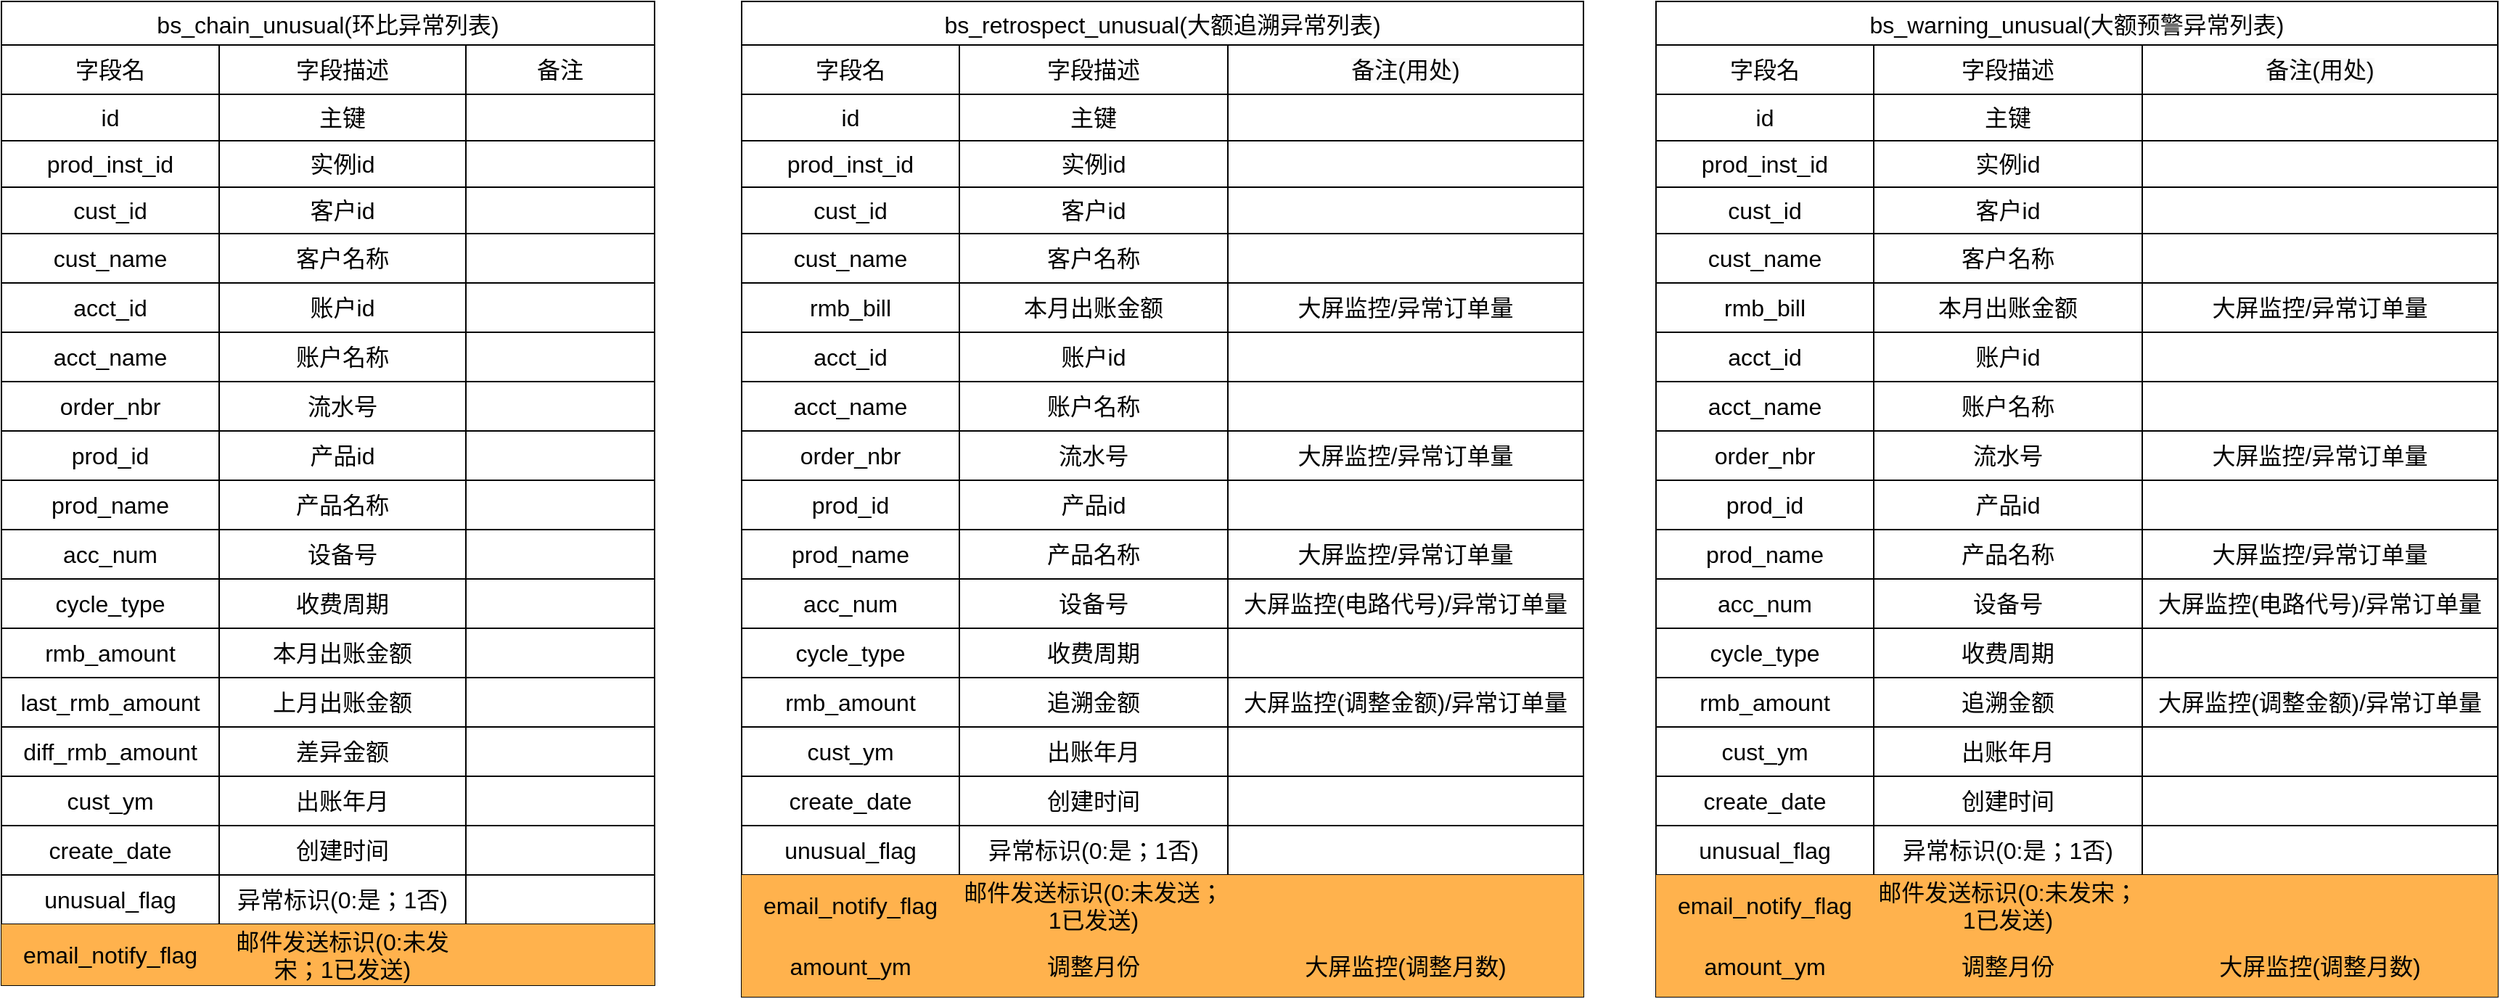 <mxfile version="21.6.5" type="github">
  <diagram name="第 1 页" id="n-U-YmvTYSM-fmJBBucL">
    <mxGraphModel dx="3341" dy="936" grid="1" gridSize="10" guides="1" tooltips="1" connect="1" arrows="1" fold="1" page="1" pageScale="1" pageWidth="827" pageHeight="1169" math="0" shadow="0">
      <root>
        <mxCell id="0" />
        <mxCell id="1" parent="0" />
        <mxCell id="-cB73A4EHeu_b5DZWdjQ-1" value="bs_chain_unusual(环比异常列表)" style="shape=table;startSize=30;container=1;collapsible=0;childLayout=tableLayout;strokeColor=default;fontSize=16;" parent="1" vertex="1">
          <mxGeometry x="-1600" y="110" width="450" height="678" as="geometry" />
        </mxCell>
        <mxCell id="-cB73A4EHeu_b5DZWdjQ-2" value="" style="shape=tableRow;horizontal=0;startSize=0;swimlaneHead=0;swimlaneBody=0;strokeColor=inherit;top=0;left=0;bottom=0;right=0;collapsible=0;dropTarget=0;fillColor=none;points=[[0,0.5],[1,0.5]];portConstraint=eastwest;fontSize=16;" parent="-cB73A4EHeu_b5DZWdjQ-1" vertex="1">
          <mxGeometry y="30" width="450" height="34" as="geometry" />
        </mxCell>
        <mxCell id="-cB73A4EHeu_b5DZWdjQ-3" value="字段名" style="shape=partialRectangle;html=1;whiteSpace=wrap;connectable=0;strokeColor=inherit;overflow=hidden;fillColor=none;top=0;left=0;bottom=0;right=0;pointerEvents=1;fontSize=16;align=center;" parent="-cB73A4EHeu_b5DZWdjQ-2" vertex="1">
          <mxGeometry width="150" height="34" as="geometry">
            <mxRectangle width="150" height="34" as="alternateBounds" />
          </mxGeometry>
        </mxCell>
        <mxCell id="-cB73A4EHeu_b5DZWdjQ-4" value="字段描述" style="shape=partialRectangle;html=1;whiteSpace=wrap;connectable=0;strokeColor=inherit;overflow=hidden;fillColor=none;top=0;left=0;bottom=0;right=0;pointerEvents=1;fontSize=16;" parent="-cB73A4EHeu_b5DZWdjQ-2" vertex="1">
          <mxGeometry x="150" width="170" height="34" as="geometry">
            <mxRectangle width="170" height="34" as="alternateBounds" />
          </mxGeometry>
        </mxCell>
        <mxCell id="-cB73A4EHeu_b5DZWdjQ-5" value="备注" style="shape=partialRectangle;html=1;whiteSpace=wrap;connectable=0;strokeColor=inherit;overflow=hidden;fillColor=none;top=0;left=0;bottom=0;right=0;pointerEvents=1;fontSize=16;" parent="-cB73A4EHeu_b5DZWdjQ-2" vertex="1">
          <mxGeometry x="320" width="130" height="34" as="geometry">
            <mxRectangle width="130" height="34" as="alternateBounds" />
          </mxGeometry>
        </mxCell>
        <mxCell id="-cB73A4EHeu_b5DZWdjQ-6" value="" style="shape=tableRow;horizontal=0;startSize=0;swimlaneHead=0;swimlaneBody=0;strokeColor=inherit;top=0;left=0;bottom=0;right=0;collapsible=0;dropTarget=0;fillColor=none;points=[[0,0.5],[1,0.5]];portConstraint=eastwest;fontSize=16;" parent="-cB73A4EHeu_b5DZWdjQ-1" vertex="1">
          <mxGeometry y="64" width="450" height="32" as="geometry" />
        </mxCell>
        <mxCell id="-cB73A4EHeu_b5DZWdjQ-7" value="id" style="shape=partialRectangle;html=1;whiteSpace=wrap;connectable=0;strokeColor=inherit;overflow=hidden;fillColor=none;top=0;left=0;bottom=0;right=0;pointerEvents=1;fontSize=16;" parent="-cB73A4EHeu_b5DZWdjQ-6" vertex="1">
          <mxGeometry width="150" height="32" as="geometry">
            <mxRectangle width="150" height="32" as="alternateBounds" />
          </mxGeometry>
        </mxCell>
        <mxCell id="-cB73A4EHeu_b5DZWdjQ-8" value="主键" style="shape=partialRectangle;html=1;whiteSpace=wrap;connectable=0;strokeColor=inherit;overflow=hidden;fillColor=none;top=0;left=0;bottom=0;right=0;pointerEvents=1;fontSize=16;" parent="-cB73A4EHeu_b5DZWdjQ-6" vertex="1">
          <mxGeometry x="150" width="170" height="32" as="geometry">
            <mxRectangle width="170" height="32" as="alternateBounds" />
          </mxGeometry>
        </mxCell>
        <mxCell id="-cB73A4EHeu_b5DZWdjQ-9" value="" style="shape=partialRectangle;html=1;whiteSpace=wrap;connectable=0;strokeColor=inherit;overflow=hidden;fillColor=none;top=0;left=0;bottom=0;right=0;pointerEvents=1;fontSize=16;" parent="-cB73A4EHeu_b5DZWdjQ-6" vertex="1">
          <mxGeometry x="320" width="130" height="32" as="geometry">
            <mxRectangle width="130" height="32" as="alternateBounds" />
          </mxGeometry>
        </mxCell>
        <mxCell id="t70ENiihxCGicLGJphek-82" value="" style="shape=tableRow;horizontal=0;startSize=0;swimlaneHead=0;swimlaneBody=0;strokeColor=inherit;top=0;left=0;bottom=0;right=0;collapsible=0;dropTarget=0;fillColor=none;points=[[0,0.5],[1,0.5]];portConstraint=eastwest;fontSize=16;" parent="-cB73A4EHeu_b5DZWdjQ-1" vertex="1">
          <mxGeometry y="96" width="450" height="32" as="geometry" />
        </mxCell>
        <mxCell id="t70ENiihxCGicLGJphek-83" value="prod_inst_id" style="shape=partialRectangle;html=1;whiteSpace=wrap;connectable=0;strokeColor=inherit;overflow=hidden;fillColor=none;top=0;left=0;bottom=0;right=0;pointerEvents=1;fontSize=16;" parent="t70ENiihxCGicLGJphek-82" vertex="1">
          <mxGeometry width="150" height="32" as="geometry">
            <mxRectangle width="150" height="32" as="alternateBounds" />
          </mxGeometry>
        </mxCell>
        <mxCell id="t70ENiihxCGicLGJphek-84" value="实例id" style="shape=partialRectangle;html=1;whiteSpace=wrap;connectable=0;strokeColor=inherit;overflow=hidden;fillColor=none;top=0;left=0;bottom=0;right=0;pointerEvents=1;fontSize=16;" parent="t70ENiihxCGicLGJphek-82" vertex="1">
          <mxGeometry x="150" width="170" height="32" as="geometry">
            <mxRectangle width="170" height="32" as="alternateBounds" />
          </mxGeometry>
        </mxCell>
        <mxCell id="t70ENiihxCGicLGJphek-85" value="" style="shape=partialRectangle;html=1;whiteSpace=wrap;connectable=0;strokeColor=inherit;overflow=hidden;fillColor=none;top=0;left=0;bottom=0;right=0;pointerEvents=1;fontSize=16;" parent="t70ENiihxCGicLGJphek-82" vertex="1">
          <mxGeometry x="320" width="130" height="32" as="geometry">
            <mxRectangle width="130" height="32" as="alternateBounds" />
          </mxGeometry>
        </mxCell>
        <mxCell id="-cB73A4EHeu_b5DZWdjQ-17" value="" style="shape=tableRow;horizontal=0;startSize=0;swimlaneHead=0;swimlaneBody=0;strokeColor=inherit;top=0;left=0;bottom=0;right=0;collapsible=0;dropTarget=0;fillColor=none;points=[[0,0.5],[1,0.5]];portConstraint=eastwest;fontSize=16;" parent="-cB73A4EHeu_b5DZWdjQ-1" vertex="1">
          <mxGeometry y="128" width="450" height="32" as="geometry" />
        </mxCell>
        <mxCell id="-cB73A4EHeu_b5DZWdjQ-18" value="cust_id" style="shape=partialRectangle;html=1;whiteSpace=wrap;connectable=0;strokeColor=inherit;overflow=hidden;fillColor=none;top=0;left=0;bottom=0;right=0;pointerEvents=1;fontSize=16;" parent="-cB73A4EHeu_b5DZWdjQ-17" vertex="1">
          <mxGeometry width="150" height="32" as="geometry">
            <mxRectangle width="150" height="32" as="alternateBounds" />
          </mxGeometry>
        </mxCell>
        <mxCell id="-cB73A4EHeu_b5DZWdjQ-19" value="客户id" style="shape=partialRectangle;html=1;whiteSpace=wrap;connectable=0;strokeColor=inherit;overflow=hidden;fillColor=none;top=0;left=0;bottom=0;right=0;pointerEvents=1;fontSize=16;" parent="-cB73A4EHeu_b5DZWdjQ-17" vertex="1">
          <mxGeometry x="150" width="170" height="32" as="geometry">
            <mxRectangle width="170" height="32" as="alternateBounds" />
          </mxGeometry>
        </mxCell>
        <mxCell id="-cB73A4EHeu_b5DZWdjQ-20" value="" style="shape=partialRectangle;html=1;whiteSpace=wrap;connectable=0;strokeColor=inherit;overflow=hidden;fillColor=none;top=0;left=0;bottom=0;right=0;pointerEvents=1;fontSize=16;" parent="-cB73A4EHeu_b5DZWdjQ-17" vertex="1">
          <mxGeometry x="320" width="130" height="32" as="geometry">
            <mxRectangle width="130" height="32" as="alternateBounds" />
          </mxGeometry>
        </mxCell>
        <mxCell id="-cB73A4EHeu_b5DZWdjQ-10" value="" style="shape=tableRow;horizontal=0;startSize=0;swimlaneHead=0;swimlaneBody=0;strokeColor=inherit;top=0;left=0;bottom=0;right=0;collapsible=0;dropTarget=0;fillColor=none;points=[[0,0.5],[1,0.5]];portConstraint=eastwest;fontSize=16;" parent="-cB73A4EHeu_b5DZWdjQ-1" vertex="1">
          <mxGeometry y="160" width="450" height="34" as="geometry" />
        </mxCell>
        <mxCell id="-cB73A4EHeu_b5DZWdjQ-11" value="cust_name" style="shape=partialRectangle;html=1;whiteSpace=wrap;connectable=0;strokeColor=inherit;overflow=hidden;fillColor=none;top=0;left=0;bottom=0;right=0;pointerEvents=1;fontSize=16;" parent="-cB73A4EHeu_b5DZWdjQ-10" vertex="1">
          <mxGeometry width="150" height="34" as="geometry">
            <mxRectangle width="150" height="34" as="alternateBounds" />
          </mxGeometry>
        </mxCell>
        <mxCell id="-cB73A4EHeu_b5DZWdjQ-12" value="客户名称" style="shape=partialRectangle;html=1;whiteSpace=wrap;connectable=0;strokeColor=inherit;overflow=hidden;fillColor=none;top=0;left=0;bottom=0;right=0;pointerEvents=1;fontSize=16;" parent="-cB73A4EHeu_b5DZWdjQ-10" vertex="1">
          <mxGeometry x="150" width="170" height="34" as="geometry">
            <mxRectangle width="170" height="34" as="alternateBounds" />
          </mxGeometry>
        </mxCell>
        <mxCell id="-cB73A4EHeu_b5DZWdjQ-13" value="" style="shape=partialRectangle;html=1;whiteSpace=wrap;connectable=0;strokeColor=inherit;overflow=hidden;fillColor=none;top=0;left=0;bottom=0;right=0;pointerEvents=1;fontSize=16;" parent="-cB73A4EHeu_b5DZWdjQ-10" vertex="1">
          <mxGeometry x="320" width="130" height="34" as="geometry">
            <mxRectangle width="130" height="34" as="alternateBounds" />
          </mxGeometry>
        </mxCell>
        <mxCell id="-cB73A4EHeu_b5DZWdjQ-37" value="" style="shape=tableRow;horizontal=0;startSize=0;swimlaneHead=0;swimlaneBody=0;strokeColor=inherit;top=0;left=0;bottom=0;right=0;collapsible=0;dropTarget=0;fillColor=none;points=[[0,0.5],[1,0.5]];portConstraint=eastwest;fontSize=16;" parent="-cB73A4EHeu_b5DZWdjQ-1" vertex="1">
          <mxGeometry y="194" width="450" height="34" as="geometry" />
        </mxCell>
        <mxCell id="-cB73A4EHeu_b5DZWdjQ-38" value="acct_id" style="shape=partialRectangle;html=1;whiteSpace=wrap;connectable=0;strokeColor=inherit;overflow=hidden;fillColor=none;top=0;left=0;bottom=0;right=0;pointerEvents=1;fontSize=16;" parent="-cB73A4EHeu_b5DZWdjQ-37" vertex="1">
          <mxGeometry width="150" height="34" as="geometry">
            <mxRectangle width="150" height="34" as="alternateBounds" />
          </mxGeometry>
        </mxCell>
        <mxCell id="-cB73A4EHeu_b5DZWdjQ-39" value="账户id" style="shape=partialRectangle;html=1;whiteSpace=wrap;connectable=0;strokeColor=inherit;overflow=hidden;fillColor=none;top=0;left=0;bottom=0;right=0;pointerEvents=1;fontSize=16;" parent="-cB73A4EHeu_b5DZWdjQ-37" vertex="1">
          <mxGeometry x="150" width="170" height="34" as="geometry">
            <mxRectangle width="170" height="34" as="alternateBounds" />
          </mxGeometry>
        </mxCell>
        <mxCell id="-cB73A4EHeu_b5DZWdjQ-40" value="" style="shape=partialRectangle;html=1;whiteSpace=wrap;connectable=0;strokeColor=inherit;overflow=hidden;fillColor=none;top=0;left=0;bottom=0;right=0;pointerEvents=1;fontSize=16;" parent="-cB73A4EHeu_b5DZWdjQ-37" vertex="1">
          <mxGeometry x="320" width="130" height="34" as="geometry">
            <mxRectangle width="130" height="34" as="alternateBounds" />
          </mxGeometry>
        </mxCell>
        <mxCell id="-cB73A4EHeu_b5DZWdjQ-41" value="" style="shape=tableRow;horizontal=0;startSize=0;swimlaneHead=0;swimlaneBody=0;strokeColor=inherit;top=0;left=0;bottom=0;right=0;collapsible=0;dropTarget=0;fillColor=none;points=[[0,0.5],[1,0.5]];portConstraint=eastwest;fontSize=16;" parent="-cB73A4EHeu_b5DZWdjQ-1" vertex="1">
          <mxGeometry y="228" width="450" height="34" as="geometry" />
        </mxCell>
        <mxCell id="-cB73A4EHeu_b5DZWdjQ-42" value="acct_name" style="shape=partialRectangle;html=1;whiteSpace=wrap;connectable=0;strokeColor=inherit;overflow=hidden;fillColor=none;top=0;left=0;bottom=0;right=0;pointerEvents=1;fontSize=16;" parent="-cB73A4EHeu_b5DZWdjQ-41" vertex="1">
          <mxGeometry width="150" height="34" as="geometry">
            <mxRectangle width="150" height="34" as="alternateBounds" />
          </mxGeometry>
        </mxCell>
        <mxCell id="-cB73A4EHeu_b5DZWdjQ-43" value="账户名称" style="shape=partialRectangle;html=1;whiteSpace=wrap;connectable=0;strokeColor=inherit;overflow=hidden;fillColor=none;top=0;left=0;bottom=0;right=0;pointerEvents=1;fontSize=16;" parent="-cB73A4EHeu_b5DZWdjQ-41" vertex="1">
          <mxGeometry x="150" width="170" height="34" as="geometry">
            <mxRectangle width="170" height="34" as="alternateBounds" />
          </mxGeometry>
        </mxCell>
        <mxCell id="-cB73A4EHeu_b5DZWdjQ-44" value="" style="shape=partialRectangle;html=1;whiteSpace=wrap;connectable=0;strokeColor=inherit;overflow=hidden;fillColor=none;top=0;left=0;bottom=0;right=0;pointerEvents=1;fontSize=16;" parent="-cB73A4EHeu_b5DZWdjQ-41" vertex="1">
          <mxGeometry x="320" width="130" height="34" as="geometry">
            <mxRectangle width="130" height="34" as="alternateBounds" />
          </mxGeometry>
        </mxCell>
        <mxCell id="-cB73A4EHeu_b5DZWdjQ-45" value="" style="shape=tableRow;horizontal=0;startSize=0;swimlaneHead=0;swimlaneBody=0;strokeColor=inherit;top=0;left=0;bottom=0;right=0;collapsible=0;dropTarget=0;fillColor=none;points=[[0,0.5],[1,0.5]];portConstraint=eastwest;fontSize=16;" parent="-cB73A4EHeu_b5DZWdjQ-1" vertex="1">
          <mxGeometry y="262" width="450" height="34" as="geometry" />
        </mxCell>
        <mxCell id="-cB73A4EHeu_b5DZWdjQ-46" value="order_nbr" style="shape=partialRectangle;html=1;whiteSpace=wrap;connectable=0;strokeColor=inherit;overflow=hidden;fillColor=none;top=0;left=0;bottom=0;right=0;pointerEvents=1;fontSize=16;" parent="-cB73A4EHeu_b5DZWdjQ-45" vertex="1">
          <mxGeometry width="150" height="34" as="geometry">
            <mxRectangle width="150" height="34" as="alternateBounds" />
          </mxGeometry>
        </mxCell>
        <mxCell id="-cB73A4EHeu_b5DZWdjQ-47" value="流水号" style="shape=partialRectangle;html=1;whiteSpace=wrap;connectable=0;strokeColor=inherit;overflow=hidden;fillColor=none;top=0;left=0;bottom=0;right=0;pointerEvents=1;fontSize=16;" parent="-cB73A4EHeu_b5DZWdjQ-45" vertex="1">
          <mxGeometry x="150" width="170" height="34" as="geometry">
            <mxRectangle width="170" height="34" as="alternateBounds" />
          </mxGeometry>
        </mxCell>
        <mxCell id="-cB73A4EHeu_b5DZWdjQ-48" value="" style="shape=partialRectangle;html=1;whiteSpace=wrap;connectable=0;strokeColor=inherit;overflow=hidden;fillColor=none;top=0;left=0;bottom=0;right=0;pointerEvents=1;fontSize=16;" parent="-cB73A4EHeu_b5DZWdjQ-45" vertex="1">
          <mxGeometry x="320" width="130" height="34" as="geometry">
            <mxRectangle width="130" height="34" as="alternateBounds" />
          </mxGeometry>
        </mxCell>
        <mxCell id="-cB73A4EHeu_b5DZWdjQ-49" value="" style="shape=tableRow;horizontal=0;startSize=0;swimlaneHead=0;swimlaneBody=0;strokeColor=inherit;top=0;left=0;bottom=0;right=0;collapsible=0;dropTarget=0;fillColor=none;points=[[0,0.5],[1,0.5]];portConstraint=eastwest;fontSize=16;" parent="-cB73A4EHeu_b5DZWdjQ-1" vertex="1">
          <mxGeometry y="296" width="450" height="34" as="geometry" />
        </mxCell>
        <mxCell id="-cB73A4EHeu_b5DZWdjQ-50" value="prod_id" style="shape=partialRectangle;html=1;whiteSpace=wrap;connectable=0;strokeColor=inherit;overflow=hidden;fillColor=none;top=0;left=0;bottom=0;right=0;pointerEvents=1;fontSize=16;" parent="-cB73A4EHeu_b5DZWdjQ-49" vertex="1">
          <mxGeometry width="150" height="34" as="geometry">
            <mxRectangle width="150" height="34" as="alternateBounds" />
          </mxGeometry>
        </mxCell>
        <mxCell id="-cB73A4EHeu_b5DZWdjQ-51" value="产品id" style="shape=partialRectangle;html=1;whiteSpace=wrap;connectable=0;strokeColor=inherit;overflow=hidden;fillColor=none;top=0;left=0;bottom=0;right=0;pointerEvents=1;fontSize=16;" parent="-cB73A4EHeu_b5DZWdjQ-49" vertex="1">
          <mxGeometry x="150" width="170" height="34" as="geometry">
            <mxRectangle width="170" height="34" as="alternateBounds" />
          </mxGeometry>
        </mxCell>
        <mxCell id="-cB73A4EHeu_b5DZWdjQ-52" value="" style="shape=partialRectangle;html=1;whiteSpace=wrap;connectable=0;strokeColor=inherit;overflow=hidden;fillColor=none;top=0;left=0;bottom=0;right=0;pointerEvents=1;fontSize=16;" parent="-cB73A4EHeu_b5DZWdjQ-49" vertex="1">
          <mxGeometry x="320" width="130" height="34" as="geometry">
            <mxRectangle width="130" height="34" as="alternateBounds" />
          </mxGeometry>
        </mxCell>
        <mxCell id="-cB73A4EHeu_b5DZWdjQ-53" value="" style="shape=tableRow;horizontal=0;startSize=0;swimlaneHead=0;swimlaneBody=0;strokeColor=inherit;top=0;left=0;bottom=0;right=0;collapsible=0;dropTarget=0;fillColor=none;points=[[0,0.5],[1,0.5]];portConstraint=eastwest;fontSize=16;" parent="-cB73A4EHeu_b5DZWdjQ-1" vertex="1">
          <mxGeometry y="330" width="450" height="34" as="geometry" />
        </mxCell>
        <mxCell id="-cB73A4EHeu_b5DZWdjQ-54" value="prod_name" style="shape=partialRectangle;html=1;whiteSpace=wrap;connectable=0;strokeColor=inherit;overflow=hidden;fillColor=none;top=0;left=0;bottom=0;right=0;pointerEvents=1;fontSize=16;" parent="-cB73A4EHeu_b5DZWdjQ-53" vertex="1">
          <mxGeometry width="150" height="34" as="geometry">
            <mxRectangle width="150" height="34" as="alternateBounds" />
          </mxGeometry>
        </mxCell>
        <mxCell id="-cB73A4EHeu_b5DZWdjQ-55" value="产品名称" style="shape=partialRectangle;html=1;whiteSpace=wrap;connectable=0;strokeColor=inherit;overflow=hidden;fillColor=none;top=0;left=0;bottom=0;right=0;pointerEvents=1;fontSize=16;" parent="-cB73A4EHeu_b5DZWdjQ-53" vertex="1">
          <mxGeometry x="150" width="170" height="34" as="geometry">
            <mxRectangle width="170" height="34" as="alternateBounds" />
          </mxGeometry>
        </mxCell>
        <mxCell id="-cB73A4EHeu_b5DZWdjQ-56" value="" style="shape=partialRectangle;html=1;whiteSpace=wrap;connectable=0;strokeColor=inherit;overflow=hidden;fillColor=none;top=0;left=0;bottom=0;right=0;pointerEvents=1;fontSize=16;" parent="-cB73A4EHeu_b5DZWdjQ-53" vertex="1">
          <mxGeometry x="320" width="130" height="34" as="geometry">
            <mxRectangle width="130" height="34" as="alternateBounds" />
          </mxGeometry>
        </mxCell>
        <mxCell id="-cB73A4EHeu_b5DZWdjQ-57" value="" style="shape=tableRow;horizontal=0;startSize=0;swimlaneHead=0;swimlaneBody=0;strokeColor=inherit;top=0;left=0;bottom=0;right=0;collapsible=0;dropTarget=0;fillColor=none;points=[[0,0.5],[1,0.5]];portConstraint=eastwest;fontSize=16;" parent="-cB73A4EHeu_b5DZWdjQ-1" vertex="1">
          <mxGeometry y="364" width="450" height="34" as="geometry" />
        </mxCell>
        <mxCell id="-cB73A4EHeu_b5DZWdjQ-58" value="acc_num" style="shape=partialRectangle;html=1;whiteSpace=wrap;connectable=0;strokeColor=inherit;overflow=hidden;fillColor=none;top=0;left=0;bottom=0;right=0;pointerEvents=1;fontSize=16;" parent="-cB73A4EHeu_b5DZWdjQ-57" vertex="1">
          <mxGeometry width="150" height="34" as="geometry">
            <mxRectangle width="150" height="34" as="alternateBounds" />
          </mxGeometry>
        </mxCell>
        <mxCell id="-cB73A4EHeu_b5DZWdjQ-59" value="设备号" style="shape=partialRectangle;html=1;whiteSpace=wrap;connectable=0;strokeColor=inherit;overflow=hidden;fillColor=none;top=0;left=0;bottom=0;right=0;pointerEvents=1;fontSize=16;" parent="-cB73A4EHeu_b5DZWdjQ-57" vertex="1">
          <mxGeometry x="150" width="170" height="34" as="geometry">
            <mxRectangle width="170" height="34" as="alternateBounds" />
          </mxGeometry>
        </mxCell>
        <mxCell id="-cB73A4EHeu_b5DZWdjQ-60" value="" style="shape=partialRectangle;html=1;whiteSpace=wrap;connectable=0;strokeColor=inherit;overflow=hidden;fillColor=none;top=0;left=0;bottom=0;right=0;pointerEvents=1;fontSize=16;" parent="-cB73A4EHeu_b5DZWdjQ-57" vertex="1">
          <mxGeometry x="320" width="130" height="34" as="geometry">
            <mxRectangle width="130" height="34" as="alternateBounds" />
          </mxGeometry>
        </mxCell>
        <mxCell id="-cB73A4EHeu_b5DZWdjQ-61" value="" style="shape=tableRow;horizontal=0;startSize=0;swimlaneHead=0;swimlaneBody=0;strokeColor=inherit;top=0;left=0;bottom=0;right=0;collapsible=0;dropTarget=0;fillColor=none;points=[[0,0.5],[1,0.5]];portConstraint=eastwest;fontSize=16;" parent="-cB73A4EHeu_b5DZWdjQ-1" vertex="1">
          <mxGeometry y="398" width="450" height="34" as="geometry" />
        </mxCell>
        <mxCell id="-cB73A4EHeu_b5DZWdjQ-62" value="cycle_type" style="shape=partialRectangle;html=1;whiteSpace=wrap;connectable=0;strokeColor=inherit;overflow=hidden;fillColor=none;top=0;left=0;bottom=0;right=0;pointerEvents=1;fontSize=16;" parent="-cB73A4EHeu_b5DZWdjQ-61" vertex="1">
          <mxGeometry width="150" height="34" as="geometry">
            <mxRectangle width="150" height="34" as="alternateBounds" />
          </mxGeometry>
        </mxCell>
        <mxCell id="-cB73A4EHeu_b5DZWdjQ-63" value="收费周期" style="shape=partialRectangle;html=1;whiteSpace=wrap;connectable=0;strokeColor=inherit;overflow=hidden;fillColor=none;top=0;left=0;bottom=0;right=0;pointerEvents=1;fontSize=16;" parent="-cB73A4EHeu_b5DZWdjQ-61" vertex="1">
          <mxGeometry x="150" width="170" height="34" as="geometry">
            <mxRectangle width="170" height="34" as="alternateBounds" />
          </mxGeometry>
        </mxCell>
        <mxCell id="-cB73A4EHeu_b5DZWdjQ-64" value="" style="shape=partialRectangle;html=1;whiteSpace=wrap;connectable=0;strokeColor=inherit;overflow=hidden;fillColor=none;top=0;left=0;bottom=0;right=0;pointerEvents=1;fontSize=16;" parent="-cB73A4EHeu_b5DZWdjQ-61" vertex="1">
          <mxGeometry x="320" width="130" height="34" as="geometry">
            <mxRectangle width="130" height="34" as="alternateBounds" />
          </mxGeometry>
        </mxCell>
        <mxCell id="-cB73A4EHeu_b5DZWdjQ-65" value="" style="shape=tableRow;horizontal=0;startSize=0;swimlaneHead=0;swimlaneBody=0;strokeColor=inherit;top=0;left=0;bottom=0;right=0;collapsible=0;dropTarget=0;fillColor=none;points=[[0,0.5],[1,0.5]];portConstraint=eastwest;fontSize=16;" parent="-cB73A4EHeu_b5DZWdjQ-1" vertex="1">
          <mxGeometry y="432" width="450" height="34" as="geometry" />
        </mxCell>
        <mxCell id="-cB73A4EHeu_b5DZWdjQ-66" value="rmb_amount" style="shape=partialRectangle;html=1;whiteSpace=wrap;connectable=0;strokeColor=inherit;overflow=hidden;fillColor=none;top=0;left=0;bottom=0;right=0;pointerEvents=1;fontSize=16;" parent="-cB73A4EHeu_b5DZWdjQ-65" vertex="1">
          <mxGeometry width="150" height="34" as="geometry">
            <mxRectangle width="150" height="34" as="alternateBounds" />
          </mxGeometry>
        </mxCell>
        <mxCell id="-cB73A4EHeu_b5DZWdjQ-67" value="本月出账金额" style="shape=partialRectangle;html=1;whiteSpace=wrap;connectable=0;strokeColor=inherit;overflow=hidden;fillColor=none;top=0;left=0;bottom=0;right=0;pointerEvents=1;fontSize=16;" parent="-cB73A4EHeu_b5DZWdjQ-65" vertex="1">
          <mxGeometry x="150" width="170" height="34" as="geometry">
            <mxRectangle width="170" height="34" as="alternateBounds" />
          </mxGeometry>
        </mxCell>
        <mxCell id="-cB73A4EHeu_b5DZWdjQ-68" value="" style="shape=partialRectangle;html=1;whiteSpace=wrap;connectable=0;strokeColor=inherit;overflow=hidden;fillColor=none;top=0;left=0;bottom=0;right=0;pointerEvents=1;fontSize=16;" parent="-cB73A4EHeu_b5DZWdjQ-65" vertex="1">
          <mxGeometry x="320" width="130" height="34" as="geometry">
            <mxRectangle width="130" height="34" as="alternateBounds" />
          </mxGeometry>
        </mxCell>
        <mxCell id="-cB73A4EHeu_b5DZWdjQ-69" value="" style="shape=tableRow;horizontal=0;startSize=0;swimlaneHead=0;swimlaneBody=0;strokeColor=inherit;top=0;left=0;bottom=0;right=0;collapsible=0;dropTarget=0;fillColor=none;points=[[0,0.5],[1,0.5]];portConstraint=eastwest;fontSize=16;" parent="-cB73A4EHeu_b5DZWdjQ-1" vertex="1">
          <mxGeometry y="466" width="450" height="34" as="geometry" />
        </mxCell>
        <mxCell id="-cB73A4EHeu_b5DZWdjQ-70" value="last_rmb_amount" style="shape=partialRectangle;html=1;whiteSpace=wrap;connectable=0;strokeColor=inherit;overflow=hidden;fillColor=none;top=0;left=0;bottom=0;right=0;pointerEvents=1;fontSize=16;" parent="-cB73A4EHeu_b5DZWdjQ-69" vertex="1">
          <mxGeometry width="150" height="34" as="geometry">
            <mxRectangle width="150" height="34" as="alternateBounds" />
          </mxGeometry>
        </mxCell>
        <mxCell id="-cB73A4EHeu_b5DZWdjQ-71" value="上月出账金额" style="shape=partialRectangle;html=1;whiteSpace=wrap;connectable=0;strokeColor=inherit;overflow=hidden;fillColor=none;top=0;left=0;bottom=0;right=0;pointerEvents=1;fontSize=16;" parent="-cB73A4EHeu_b5DZWdjQ-69" vertex="1">
          <mxGeometry x="150" width="170" height="34" as="geometry">
            <mxRectangle width="170" height="34" as="alternateBounds" />
          </mxGeometry>
        </mxCell>
        <mxCell id="-cB73A4EHeu_b5DZWdjQ-72" value="" style="shape=partialRectangle;html=1;whiteSpace=wrap;connectable=0;strokeColor=inherit;overflow=hidden;fillColor=none;top=0;left=0;bottom=0;right=0;pointerEvents=1;fontSize=16;" parent="-cB73A4EHeu_b5DZWdjQ-69" vertex="1">
          <mxGeometry x="320" width="130" height="34" as="geometry">
            <mxRectangle width="130" height="34" as="alternateBounds" />
          </mxGeometry>
        </mxCell>
        <mxCell id="-cB73A4EHeu_b5DZWdjQ-73" value="" style="shape=tableRow;horizontal=0;startSize=0;swimlaneHead=0;swimlaneBody=0;strokeColor=inherit;top=0;left=0;bottom=0;right=0;collapsible=0;dropTarget=0;fillColor=none;points=[[0,0.5],[1,0.5]];portConstraint=eastwest;fontSize=16;" parent="-cB73A4EHeu_b5DZWdjQ-1" vertex="1">
          <mxGeometry y="500" width="450" height="34" as="geometry" />
        </mxCell>
        <mxCell id="-cB73A4EHeu_b5DZWdjQ-74" value="diff_rmb_amount" style="shape=partialRectangle;html=1;whiteSpace=wrap;connectable=0;strokeColor=inherit;overflow=hidden;fillColor=none;top=0;left=0;bottom=0;right=0;pointerEvents=1;fontSize=16;" parent="-cB73A4EHeu_b5DZWdjQ-73" vertex="1">
          <mxGeometry width="150" height="34" as="geometry">
            <mxRectangle width="150" height="34" as="alternateBounds" />
          </mxGeometry>
        </mxCell>
        <mxCell id="-cB73A4EHeu_b5DZWdjQ-75" value="差异金额" style="shape=partialRectangle;html=1;whiteSpace=wrap;connectable=0;strokeColor=inherit;overflow=hidden;fillColor=none;top=0;left=0;bottom=0;right=0;pointerEvents=1;fontSize=16;" parent="-cB73A4EHeu_b5DZWdjQ-73" vertex="1">
          <mxGeometry x="150" width="170" height="34" as="geometry">
            <mxRectangle width="170" height="34" as="alternateBounds" />
          </mxGeometry>
        </mxCell>
        <mxCell id="-cB73A4EHeu_b5DZWdjQ-76" value="" style="shape=partialRectangle;html=1;whiteSpace=wrap;connectable=0;strokeColor=inherit;overflow=hidden;fillColor=none;top=0;left=0;bottom=0;right=0;pointerEvents=1;fontSize=16;" parent="-cB73A4EHeu_b5DZWdjQ-73" vertex="1">
          <mxGeometry x="320" width="130" height="34" as="geometry">
            <mxRectangle width="130" height="34" as="alternateBounds" />
          </mxGeometry>
        </mxCell>
        <mxCell id="-cB73A4EHeu_b5DZWdjQ-77" value="" style="shape=tableRow;horizontal=0;startSize=0;swimlaneHead=0;swimlaneBody=0;strokeColor=inherit;top=0;left=0;bottom=0;right=0;collapsible=0;dropTarget=0;fillColor=none;points=[[0,0.5],[1,0.5]];portConstraint=eastwest;fontSize=16;" parent="-cB73A4EHeu_b5DZWdjQ-1" vertex="1">
          <mxGeometry y="534" width="450" height="34" as="geometry" />
        </mxCell>
        <mxCell id="-cB73A4EHeu_b5DZWdjQ-78" value="cust_ym" style="shape=partialRectangle;html=1;whiteSpace=wrap;connectable=0;strokeColor=inherit;overflow=hidden;fillColor=none;top=0;left=0;bottom=0;right=0;pointerEvents=1;fontSize=16;" parent="-cB73A4EHeu_b5DZWdjQ-77" vertex="1">
          <mxGeometry width="150" height="34" as="geometry">
            <mxRectangle width="150" height="34" as="alternateBounds" />
          </mxGeometry>
        </mxCell>
        <mxCell id="-cB73A4EHeu_b5DZWdjQ-79" value="出账年月" style="shape=partialRectangle;html=1;whiteSpace=wrap;connectable=0;strokeColor=inherit;overflow=hidden;fillColor=none;top=0;left=0;bottom=0;right=0;pointerEvents=1;fontSize=16;" parent="-cB73A4EHeu_b5DZWdjQ-77" vertex="1">
          <mxGeometry x="150" width="170" height="34" as="geometry">
            <mxRectangle width="170" height="34" as="alternateBounds" />
          </mxGeometry>
        </mxCell>
        <mxCell id="-cB73A4EHeu_b5DZWdjQ-80" value="" style="shape=partialRectangle;html=1;whiteSpace=wrap;connectable=0;strokeColor=inherit;overflow=hidden;fillColor=none;top=0;left=0;bottom=0;right=0;pointerEvents=1;fontSize=16;" parent="-cB73A4EHeu_b5DZWdjQ-77" vertex="1">
          <mxGeometry x="320" width="130" height="34" as="geometry">
            <mxRectangle width="130" height="34" as="alternateBounds" />
          </mxGeometry>
        </mxCell>
        <mxCell id="-cB73A4EHeu_b5DZWdjQ-81" value="" style="shape=tableRow;horizontal=0;startSize=0;swimlaneHead=0;swimlaneBody=0;strokeColor=inherit;top=0;left=0;bottom=0;right=0;collapsible=0;dropTarget=0;fillColor=none;points=[[0,0.5],[1,0.5]];portConstraint=eastwest;fontSize=16;" parent="-cB73A4EHeu_b5DZWdjQ-1" vertex="1">
          <mxGeometry y="568" width="450" height="34" as="geometry" />
        </mxCell>
        <mxCell id="-cB73A4EHeu_b5DZWdjQ-82" value="create_date" style="shape=partialRectangle;html=1;whiteSpace=wrap;connectable=0;strokeColor=inherit;overflow=hidden;fillColor=none;top=0;left=0;bottom=0;right=0;pointerEvents=1;fontSize=16;" parent="-cB73A4EHeu_b5DZWdjQ-81" vertex="1">
          <mxGeometry width="150" height="34" as="geometry">
            <mxRectangle width="150" height="34" as="alternateBounds" />
          </mxGeometry>
        </mxCell>
        <mxCell id="-cB73A4EHeu_b5DZWdjQ-83" value="创建时间" style="shape=partialRectangle;html=1;whiteSpace=wrap;connectable=0;strokeColor=inherit;overflow=hidden;fillColor=none;top=0;left=0;bottom=0;right=0;pointerEvents=1;fontSize=16;" parent="-cB73A4EHeu_b5DZWdjQ-81" vertex="1">
          <mxGeometry x="150" width="170" height="34" as="geometry">
            <mxRectangle width="170" height="34" as="alternateBounds" />
          </mxGeometry>
        </mxCell>
        <mxCell id="-cB73A4EHeu_b5DZWdjQ-84" value="" style="shape=partialRectangle;html=1;whiteSpace=wrap;connectable=0;strokeColor=inherit;overflow=hidden;fillColor=none;top=0;left=0;bottom=0;right=0;pointerEvents=1;fontSize=16;" parent="-cB73A4EHeu_b5DZWdjQ-81" vertex="1">
          <mxGeometry x="320" width="130" height="34" as="geometry">
            <mxRectangle width="130" height="34" as="alternateBounds" />
          </mxGeometry>
        </mxCell>
        <mxCell id="-cB73A4EHeu_b5DZWdjQ-85" value="" style="shape=tableRow;horizontal=0;startSize=0;swimlaneHead=0;swimlaneBody=0;strokeColor=inherit;top=0;left=0;bottom=0;right=0;collapsible=0;dropTarget=0;fillColor=none;points=[[0,0.5],[1,0.5]];portConstraint=eastwest;fontSize=16;" parent="-cB73A4EHeu_b5DZWdjQ-1" vertex="1">
          <mxGeometry y="602" width="450" height="34" as="geometry" />
        </mxCell>
        <mxCell id="-cB73A4EHeu_b5DZWdjQ-86" value="unusual_flag" style="shape=partialRectangle;html=1;whiteSpace=wrap;connectable=0;strokeColor=inherit;overflow=hidden;fillColor=none;top=0;left=0;bottom=0;right=0;pointerEvents=1;fontSize=16;" parent="-cB73A4EHeu_b5DZWdjQ-85" vertex="1">
          <mxGeometry width="150" height="34" as="geometry">
            <mxRectangle width="150" height="34" as="alternateBounds" />
          </mxGeometry>
        </mxCell>
        <mxCell id="-cB73A4EHeu_b5DZWdjQ-87" value="异常标识(0:是；1否)" style="shape=partialRectangle;html=1;whiteSpace=wrap;connectable=0;strokeColor=inherit;overflow=hidden;fillColor=none;top=0;left=0;bottom=0;right=0;pointerEvents=1;fontSize=16;" parent="-cB73A4EHeu_b5DZWdjQ-85" vertex="1">
          <mxGeometry x="150" width="170" height="34" as="geometry">
            <mxRectangle width="170" height="34" as="alternateBounds" />
          </mxGeometry>
        </mxCell>
        <mxCell id="-cB73A4EHeu_b5DZWdjQ-88" value="" style="shape=partialRectangle;html=1;whiteSpace=wrap;connectable=0;strokeColor=inherit;overflow=hidden;fillColor=none;top=0;left=0;bottom=0;right=0;pointerEvents=1;fontSize=16;" parent="-cB73A4EHeu_b5DZWdjQ-85" vertex="1">
          <mxGeometry x="320" width="130" height="34" as="geometry">
            <mxRectangle width="130" height="34" as="alternateBounds" />
          </mxGeometry>
        </mxCell>
        <mxCell id="t70ENiihxCGicLGJphek-1" value="" style="shape=tableRow;horizontal=0;startSize=0;swimlaneHead=0;swimlaneBody=0;strokeColor=inherit;top=0;left=0;bottom=0;right=0;collapsible=0;dropTarget=0;fillColor=none;points=[[0,0.5],[1,0.5]];portConstraint=eastwest;fontSize=16;" parent="-cB73A4EHeu_b5DZWdjQ-1" vertex="1">
          <mxGeometry y="636" width="450" height="42" as="geometry" />
        </mxCell>
        <mxCell id="t70ENiihxCGicLGJphek-2" value="email_notify_flag" style="shape=partialRectangle;html=1;whiteSpace=wrap;connectable=0;strokeColor=inherit;overflow=hidden;fillColor=#FFB24D;top=0;left=0;bottom=0;right=0;pointerEvents=1;fontSize=16;" parent="t70ENiihxCGicLGJphek-1" vertex="1">
          <mxGeometry width="150" height="42" as="geometry">
            <mxRectangle width="150" height="42" as="alternateBounds" />
          </mxGeometry>
        </mxCell>
        <mxCell id="t70ENiihxCGicLGJphek-3" value="邮件发送标识(0:未发宋；1已发送)" style="shape=partialRectangle;html=1;whiteSpace=wrap;connectable=0;strokeColor=inherit;overflow=hidden;fillColor=#FFB24D;top=0;left=0;bottom=0;right=0;pointerEvents=1;fontSize=16;" parent="t70ENiihxCGicLGJphek-1" vertex="1">
          <mxGeometry x="150" width="170" height="42" as="geometry">
            <mxRectangle width="170" height="42" as="alternateBounds" />
          </mxGeometry>
        </mxCell>
        <mxCell id="t70ENiihxCGicLGJphek-4" value="" style="shape=partialRectangle;html=1;whiteSpace=wrap;connectable=0;strokeColor=inherit;overflow=hidden;fillColor=#FFB24D;top=0;left=0;bottom=0;right=0;pointerEvents=1;fontSize=16;" parent="t70ENiihxCGicLGJphek-1" vertex="1">
          <mxGeometry x="320" width="130" height="42" as="geometry">
            <mxRectangle width="130" height="42" as="alternateBounds" />
          </mxGeometry>
        </mxCell>
        <mxCell id="t70ENiihxCGicLGJphek-86" value="bs_retrospect_unusual(大额追溯异常列表)" style="shape=table;startSize=30;container=1;collapsible=0;childLayout=tableLayout;strokeColor=default;fontSize=16;" parent="1" vertex="1">
          <mxGeometry x="-1090" y="110" width="580" height="686" as="geometry" />
        </mxCell>
        <mxCell id="t70ENiihxCGicLGJphek-87" value="" style="shape=tableRow;horizontal=0;startSize=0;swimlaneHead=0;swimlaneBody=0;strokeColor=inherit;top=0;left=0;bottom=0;right=0;collapsible=0;dropTarget=0;fillColor=none;points=[[0,0.5],[1,0.5]];portConstraint=eastwest;fontSize=16;" parent="t70ENiihxCGicLGJphek-86" vertex="1">
          <mxGeometry y="30" width="580" height="34" as="geometry" />
        </mxCell>
        <mxCell id="t70ENiihxCGicLGJphek-88" value="字段名" style="shape=partialRectangle;html=1;whiteSpace=wrap;connectable=0;strokeColor=inherit;overflow=hidden;fillColor=none;top=0;left=0;bottom=0;right=0;pointerEvents=1;fontSize=16;align=center;" parent="t70ENiihxCGicLGJphek-87" vertex="1">
          <mxGeometry width="150" height="34" as="geometry">
            <mxRectangle width="150" height="34" as="alternateBounds" />
          </mxGeometry>
        </mxCell>
        <mxCell id="t70ENiihxCGicLGJphek-89" value="字段描述" style="shape=partialRectangle;html=1;whiteSpace=wrap;connectable=0;strokeColor=inherit;overflow=hidden;fillColor=none;top=0;left=0;bottom=0;right=0;pointerEvents=1;fontSize=16;" parent="t70ENiihxCGicLGJphek-87" vertex="1">
          <mxGeometry x="150" width="185" height="34" as="geometry">
            <mxRectangle width="185" height="34" as="alternateBounds" />
          </mxGeometry>
        </mxCell>
        <mxCell id="t70ENiihxCGicLGJphek-90" value="&lt;span style=&quot;color: rgb(0, 0, 0); font-family: Helvetica; font-size: 16px; font-style: normal; font-variant-ligatures: normal; font-variant-caps: normal; font-weight: 400; letter-spacing: normal; orphans: 2; text-align: center; text-indent: 0px; text-transform: none; widows: 2; word-spacing: 0px; -webkit-text-stroke-width: 0px; background-color: rgb(251, 251, 251); text-decoration-thickness: initial; text-decoration-style: initial; text-decoration-color: initial; float: none; display: inline !important;&quot;&gt;备注(用处)&lt;/span&gt;" style="shape=partialRectangle;html=1;whiteSpace=wrap;connectable=0;strokeColor=inherit;overflow=hidden;fillColor=none;top=0;left=0;bottom=0;right=0;pointerEvents=1;fontSize=16;" parent="t70ENiihxCGicLGJphek-87" vertex="1">
          <mxGeometry x="335" width="245" height="34" as="geometry">
            <mxRectangle width="245" height="34" as="alternateBounds" />
          </mxGeometry>
        </mxCell>
        <mxCell id="t70ENiihxCGicLGJphek-91" value="" style="shape=tableRow;horizontal=0;startSize=0;swimlaneHead=0;swimlaneBody=0;strokeColor=inherit;top=0;left=0;bottom=0;right=0;collapsible=0;dropTarget=0;fillColor=none;points=[[0,0.5],[1,0.5]];portConstraint=eastwest;fontSize=16;" parent="t70ENiihxCGicLGJphek-86" vertex="1">
          <mxGeometry y="64" width="580" height="32" as="geometry" />
        </mxCell>
        <mxCell id="t70ENiihxCGicLGJphek-92" value="id" style="shape=partialRectangle;html=1;whiteSpace=wrap;connectable=0;strokeColor=inherit;overflow=hidden;fillColor=none;top=0;left=0;bottom=0;right=0;pointerEvents=1;fontSize=16;" parent="t70ENiihxCGicLGJphek-91" vertex="1">
          <mxGeometry width="150" height="32" as="geometry">
            <mxRectangle width="150" height="32" as="alternateBounds" />
          </mxGeometry>
        </mxCell>
        <mxCell id="t70ENiihxCGicLGJphek-93" value="主键" style="shape=partialRectangle;html=1;whiteSpace=wrap;connectable=0;strokeColor=inherit;overflow=hidden;fillColor=none;top=0;left=0;bottom=0;right=0;pointerEvents=1;fontSize=16;" parent="t70ENiihxCGicLGJphek-91" vertex="1">
          <mxGeometry x="150" width="185" height="32" as="geometry">
            <mxRectangle width="185" height="32" as="alternateBounds" />
          </mxGeometry>
        </mxCell>
        <mxCell id="t70ENiihxCGicLGJphek-94" value="" style="shape=partialRectangle;html=1;whiteSpace=wrap;connectable=0;strokeColor=inherit;overflow=hidden;fillColor=none;top=0;left=0;bottom=0;right=0;pointerEvents=1;fontSize=16;" parent="t70ENiihxCGicLGJphek-91" vertex="1">
          <mxGeometry x="335" width="245" height="32" as="geometry">
            <mxRectangle width="245" height="32" as="alternateBounds" />
          </mxGeometry>
        </mxCell>
        <mxCell id="t70ENiihxCGicLGJphek-95" value="" style="shape=tableRow;horizontal=0;startSize=0;swimlaneHead=0;swimlaneBody=0;strokeColor=inherit;top=0;left=0;bottom=0;right=0;collapsible=0;dropTarget=0;fillColor=none;points=[[0,0.5],[1,0.5]];portConstraint=eastwest;fontSize=16;" parent="t70ENiihxCGicLGJphek-86" vertex="1">
          <mxGeometry y="96" width="580" height="32" as="geometry" />
        </mxCell>
        <mxCell id="t70ENiihxCGicLGJphek-96" value="prod_inst_id" style="shape=partialRectangle;html=1;whiteSpace=wrap;connectable=0;strokeColor=inherit;overflow=hidden;fillColor=none;top=0;left=0;bottom=0;right=0;pointerEvents=1;fontSize=16;" parent="t70ENiihxCGicLGJphek-95" vertex="1">
          <mxGeometry width="150" height="32" as="geometry">
            <mxRectangle width="150" height="32" as="alternateBounds" />
          </mxGeometry>
        </mxCell>
        <mxCell id="t70ENiihxCGicLGJphek-97" value="实例id" style="shape=partialRectangle;html=1;whiteSpace=wrap;connectable=0;strokeColor=inherit;overflow=hidden;fillColor=none;top=0;left=0;bottom=0;right=0;pointerEvents=1;fontSize=16;" parent="t70ENiihxCGicLGJphek-95" vertex="1">
          <mxGeometry x="150" width="185" height="32" as="geometry">
            <mxRectangle width="185" height="32" as="alternateBounds" />
          </mxGeometry>
        </mxCell>
        <mxCell id="t70ENiihxCGicLGJphek-98" value="" style="shape=partialRectangle;html=1;whiteSpace=wrap;connectable=0;strokeColor=inherit;overflow=hidden;fillColor=none;top=0;left=0;bottom=0;right=0;pointerEvents=1;fontSize=16;" parent="t70ENiihxCGicLGJphek-95" vertex="1">
          <mxGeometry x="335" width="245" height="32" as="geometry">
            <mxRectangle width="245" height="32" as="alternateBounds" />
          </mxGeometry>
        </mxCell>
        <mxCell id="t70ENiihxCGicLGJphek-99" value="" style="shape=tableRow;horizontal=0;startSize=0;swimlaneHead=0;swimlaneBody=0;strokeColor=inherit;top=0;left=0;bottom=0;right=0;collapsible=0;dropTarget=0;fillColor=none;points=[[0,0.5],[1,0.5]];portConstraint=eastwest;fontSize=16;" parent="t70ENiihxCGicLGJphek-86" vertex="1">
          <mxGeometry y="128" width="580" height="32" as="geometry" />
        </mxCell>
        <mxCell id="t70ENiihxCGicLGJphek-100" value="cust_id" style="shape=partialRectangle;html=1;whiteSpace=wrap;connectable=0;strokeColor=inherit;overflow=hidden;fillColor=none;top=0;left=0;bottom=0;right=0;pointerEvents=1;fontSize=16;" parent="t70ENiihxCGicLGJphek-99" vertex="1">
          <mxGeometry width="150" height="32" as="geometry">
            <mxRectangle width="150" height="32" as="alternateBounds" />
          </mxGeometry>
        </mxCell>
        <mxCell id="t70ENiihxCGicLGJphek-101" value="客户id" style="shape=partialRectangle;html=1;whiteSpace=wrap;connectable=0;strokeColor=inherit;overflow=hidden;fillColor=none;top=0;left=0;bottom=0;right=0;pointerEvents=1;fontSize=16;" parent="t70ENiihxCGicLGJphek-99" vertex="1">
          <mxGeometry x="150" width="185" height="32" as="geometry">
            <mxRectangle width="185" height="32" as="alternateBounds" />
          </mxGeometry>
        </mxCell>
        <mxCell id="t70ENiihxCGicLGJphek-102" value="" style="shape=partialRectangle;html=1;whiteSpace=wrap;connectable=0;strokeColor=inherit;overflow=hidden;fillColor=none;top=0;left=0;bottom=0;right=0;pointerEvents=1;fontSize=16;" parent="t70ENiihxCGicLGJphek-99" vertex="1">
          <mxGeometry x="335" width="245" height="32" as="geometry">
            <mxRectangle width="245" height="32" as="alternateBounds" />
          </mxGeometry>
        </mxCell>
        <mxCell id="t70ENiihxCGicLGJphek-103" value="" style="shape=tableRow;horizontal=0;startSize=0;swimlaneHead=0;swimlaneBody=0;strokeColor=inherit;top=0;left=0;bottom=0;right=0;collapsible=0;dropTarget=0;fillColor=none;points=[[0,0.5],[1,0.5]];portConstraint=eastwest;fontSize=16;" parent="t70ENiihxCGicLGJphek-86" vertex="1">
          <mxGeometry y="160" width="580" height="34" as="geometry" />
        </mxCell>
        <mxCell id="t70ENiihxCGicLGJphek-104" value="cust_name" style="shape=partialRectangle;html=1;whiteSpace=wrap;connectable=0;strokeColor=inherit;overflow=hidden;fillColor=none;top=0;left=0;bottom=0;right=0;pointerEvents=1;fontSize=16;" parent="t70ENiihxCGicLGJphek-103" vertex="1">
          <mxGeometry width="150" height="34" as="geometry">
            <mxRectangle width="150" height="34" as="alternateBounds" />
          </mxGeometry>
        </mxCell>
        <mxCell id="t70ENiihxCGicLGJphek-105" value="客户名称" style="shape=partialRectangle;html=1;whiteSpace=wrap;connectable=0;strokeColor=inherit;overflow=hidden;fillColor=none;top=0;left=0;bottom=0;right=0;pointerEvents=1;fontSize=16;" parent="t70ENiihxCGicLGJphek-103" vertex="1">
          <mxGeometry x="150" width="185" height="34" as="geometry">
            <mxRectangle width="185" height="34" as="alternateBounds" />
          </mxGeometry>
        </mxCell>
        <mxCell id="t70ENiihxCGicLGJphek-106" value="" style="shape=partialRectangle;html=1;whiteSpace=wrap;connectable=0;strokeColor=inherit;overflow=hidden;fillColor=none;top=0;left=0;bottom=0;right=0;pointerEvents=1;fontSize=16;" parent="t70ENiihxCGicLGJphek-103" vertex="1">
          <mxGeometry x="335" width="245" height="34" as="geometry">
            <mxRectangle width="245" height="34" as="alternateBounds" />
          </mxGeometry>
        </mxCell>
        <mxCell id="t70ENiihxCGicLGJphek-107" value="" style="shape=tableRow;horizontal=0;startSize=0;swimlaneHead=0;swimlaneBody=0;strokeColor=inherit;top=0;left=0;bottom=0;right=0;collapsible=0;dropTarget=0;fillColor=none;points=[[0,0.5],[1,0.5]];portConstraint=eastwest;fontSize=16;" parent="t70ENiihxCGicLGJphek-86" vertex="1">
          <mxGeometry y="194" width="580" height="34" as="geometry" />
        </mxCell>
        <mxCell id="t70ENiihxCGicLGJphek-108" value="rmb_bill" style="shape=partialRectangle;html=1;whiteSpace=wrap;connectable=0;strokeColor=inherit;overflow=hidden;fillColor=none;top=0;left=0;bottom=0;right=0;pointerEvents=1;fontSize=16;" parent="t70ENiihxCGicLGJphek-107" vertex="1">
          <mxGeometry width="150" height="34" as="geometry">
            <mxRectangle width="150" height="34" as="alternateBounds" />
          </mxGeometry>
        </mxCell>
        <mxCell id="t70ENiihxCGicLGJphek-109" value="本月出账金额" style="shape=partialRectangle;html=1;whiteSpace=wrap;connectable=0;strokeColor=inherit;overflow=hidden;fillColor=none;top=0;left=0;bottom=0;right=0;pointerEvents=1;fontSize=16;" parent="t70ENiihxCGicLGJphek-107" vertex="1">
          <mxGeometry x="150" width="185" height="34" as="geometry">
            <mxRectangle width="185" height="34" as="alternateBounds" />
          </mxGeometry>
        </mxCell>
        <mxCell id="t70ENiihxCGicLGJphek-110" value="大屏监控/异常订单量" style="shape=partialRectangle;html=1;whiteSpace=wrap;connectable=0;strokeColor=inherit;overflow=hidden;fillColor=none;top=0;left=0;bottom=0;right=0;pointerEvents=1;fontSize=16;" parent="t70ENiihxCGicLGJphek-107" vertex="1">
          <mxGeometry x="335" width="245" height="34" as="geometry">
            <mxRectangle width="245" height="34" as="alternateBounds" />
          </mxGeometry>
        </mxCell>
        <mxCell id="t70ENiihxCGicLGJphek-111" value="" style="shape=tableRow;horizontal=0;startSize=0;swimlaneHead=0;swimlaneBody=0;strokeColor=inherit;top=0;left=0;bottom=0;right=0;collapsible=0;dropTarget=0;fillColor=none;points=[[0,0.5],[1,0.5]];portConstraint=eastwest;fontSize=16;" parent="t70ENiihxCGicLGJphek-86" vertex="1">
          <mxGeometry y="228" width="580" height="34" as="geometry" />
        </mxCell>
        <mxCell id="t70ENiihxCGicLGJphek-112" value="acct_id" style="shape=partialRectangle;html=1;whiteSpace=wrap;connectable=0;strokeColor=inherit;overflow=hidden;fillColor=none;top=0;left=0;bottom=0;right=0;pointerEvents=1;fontSize=16;" parent="t70ENiihxCGicLGJphek-111" vertex="1">
          <mxGeometry width="150" height="34" as="geometry">
            <mxRectangle width="150" height="34" as="alternateBounds" />
          </mxGeometry>
        </mxCell>
        <mxCell id="t70ENiihxCGicLGJphek-113" value="账户id" style="shape=partialRectangle;html=1;whiteSpace=wrap;connectable=0;strokeColor=inherit;overflow=hidden;fillColor=none;top=0;left=0;bottom=0;right=0;pointerEvents=1;fontSize=16;" parent="t70ENiihxCGicLGJphek-111" vertex="1">
          <mxGeometry x="150" width="185" height="34" as="geometry">
            <mxRectangle width="185" height="34" as="alternateBounds" />
          </mxGeometry>
        </mxCell>
        <mxCell id="t70ENiihxCGicLGJphek-114" value="" style="shape=partialRectangle;html=1;whiteSpace=wrap;connectable=0;strokeColor=inherit;overflow=hidden;fillColor=none;top=0;left=0;bottom=0;right=0;pointerEvents=1;fontSize=16;" parent="t70ENiihxCGicLGJphek-111" vertex="1">
          <mxGeometry x="335" width="245" height="34" as="geometry">
            <mxRectangle width="245" height="34" as="alternateBounds" />
          </mxGeometry>
        </mxCell>
        <mxCell id="t70ENiihxCGicLGJphek-115" value="" style="shape=tableRow;horizontal=0;startSize=0;swimlaneHead=0;swimlaneBody=0;strokeColor=inherit;top=0;left=0;bottom=0;right=0;collapsible=0;dropTarget=0;fillColor=none;points=[[0,0.5],[1,0.5]];portConstraint=eastwest;fontSize=16;" parent="t70ENiihxCGicLGJphek-86" vertex="1">
          <mxGeometry y="262" width="580" height="34" as="geometry" />
        </mxCell>
        <mxCell id="t70ENiihxCGicLGJphek-116" value="acct_name" style="shape=partialRectangle;html=1;whiteSpace=wrap;connectable=0;strokeColor=inherit;overflow=hidden;fillColor=none;top=0;left=0;bottom=0;right=0;pointerEvents=1;fontSize=16;" parent="t70ENiihxCGicLGJphek-115" vertex="1">
          <mxGeometry width="150" height="34" as="geometry">
            <mxRectangle width="150" height="34" as="alternateBounds" />
          </mxGeometry>
        </mxCell>
        <mxCell id="t70ENiihxCGicLGJphek-117" value="账户名称" style="shape=partialRectangle;html=1;whiteSpace=wrap;connectable=0;strokeColor=inherit;overflow=hidden;fillColor=none;top=0;left=0;bottom=0;right=0;pointerEvents=1;fontSize=16;" parent="t70ENiihxCGicLGJphek-115" vertex="1">
          <mxGeometry x="150" width="185" height="34" as="geometry">
            <mxRectangle width="185" height="34" as="alternateBounds" />
          </mxGeometry>
        </mxCell>
        <mxCell id="t70ENiihxCGicLGJphek-118" value="" style="shape=partialRectangle;html=1;whiteSpace=wrap;connectable=0;strokeColor=inherit;overflow=hidden;fillColor=none;top=0;left=0;bottom=0;right=0;pointerEvents=1;fontSize=16;" parent="t70ENiihxCGicLGJphek-115" vertex="1">
          <mxGeometry x="335" width="245" height="34" as="geometry">
            <mxRectangle width="245" height="34" as="alternateBounds" />
          </mxGeometry>
        </mxCell>
        <mxCell id="t70ENiihxCGicLGJphek-119" value="" style="shape=tableRow;horizontal=0;startSize=0;swimlaneHead=0;swimlaneBody=0;strokeColor=inherit;top=0;left=0;bottom=0;right=0;collapsible=0;dropTarget=0;fillColor=none;points=[[0,0.5],[1,0.5]];portConstraint=eastwest;fontSize=16;" parent="t70ENiihxCGicLGJphek-86" vertex="1">
          <mxGeometry y="296" width="580" height="34" as="geometry" />
        </mxCell>
        <mxCell id="t70ENiihxCGicLGJphek-120" value="order_nbr" style="shape=partialRectangle;html=1;whiteSpace=wrap;connectable=0;strokeColor=inherit;overflow=hidden;fillColor=none;top=0;left=0;bottom=0;right=0;pointerEvents=1;fontSize=16;" parent="t70ENiihxCGicLGJphek-119" vertex="1">
          <mxGeometry width="150" height="34" as="geometry">
            <mxRectangle width="150" height="34" as="alternateBounds" />
          </mxGeometry>
        </mxCell>
        <mxCell id="t70ENiihxCGicLGJphek-121" value="流水号" style="shape=partialRectangle;html=1;whiteSpace=wrap;connectable=0;strokeColor=inherit;overflow=hidden;fillColor=none;top=0;left=0;bottom=0;right=0;pointerEvents=1;fontSize=16;" parent="t70ENiihxCGicLGJphek-119" vertex="1">
          <mxGeometry x="150" width="185" height="34" as="geometry">
            <mxRectangle width="185" height="34" as="alternateBounds" />
          </mxGeometry>
        </mxCell>
        <mxCell id="t70ENiihxCGicLGJphek-122" value="大屏监控/异常订单量" style="shape=partialRectangle;html=1;whiteSpace=wrap;connectable=0;strokeColor=inherit;overflow=hidden;fillColor=none;top=0;left=0;bottom=0;right=0;pointerEvents=1;fontSize=16;" parent="t70ENiihxCGicLGJphek-119" vertex="1">
          <mxGeometry x="335" width="245" height="34" as="geometry">
            <mxRectangle width="245" height="34" as="alternateBounds" />
          </mxGeometry>
        </mxCell>
        <mxCell id="t70ENiihxCGicLGJphek-123" value="" style="shape=tableRow;horizontal=0;startSize=0;swimlaneHead=0;swimlaneBody=0;strokeColor=inherit;top=0;left=0;bottom=0;right=0;collapsible=0;dropTarget=0;fillColor=none;points=[[0,0.5],[1,0.5]];portConstraint=eastwest;fontSize=16;" parent="t70ENiihxCGicLGJphek-86" vertex="1">
          <mxGeometry y="330" width="580" height="34" as="geometry" />
        </mxCell>
        <mxCell id="t70ENiihxCGicLGJphek-124" value="prod_id" style="shape=partialRectangle;html=1;whiteSpace=wrap;connectable=0;strokeColor=inherit;overflow=hidden;fillColor=none;top=0;left=0;bottom=0;right=0;pointerEvents=1;fontSize=16;" parent="t70ENiihxCGicLGJphek-123" vertex="1">
          <mxGeometry width="150" height="34" as="geometry">
            <mxRectangle width="150" height="34" as="alternateBounds" />
          </mxGeometry>
        </mxCell>
        <mxCell id="t70ENiihxCGicLGJphek-125" value="产品id" style="shape=partialRectangle;html=1;whiteSpace=wrap;connectable=0;strokeColor=inherit;overflow=hidden;fillColor=none;top=0;left=0;bottom=0;right=0;pointerEvents=1;fontSize=16;" parent="t70ENiihxCGicLGJphek-123" vertex="1">
          <mxGeometry x="150" width="185" height="34" as="geometry">
            <mxRectangle width="185" height="34" as="alternateBounds" />
          </mxGeometry>
        </mxCell>
        <mxCell id="t70ENiihxCGicLGJphek-126" value="" style="shape=partialRectangle;html=1;whiteSpace=wrap;connectable=0;strokeColor=inherit;overflow=hidden;fillColor=none;top=0;left=0;bottom=0;right=0;pointerEvents=1;fontSize=16;" parent="t70ENiihxCGicLGJphek-123" vertex="1">
          <mxGeometry x="335" width="245" height="34" as="geometry">
            <mxRectangle width="245" height="34" as="alternateBounds" />
          </mxGeometry>
        </mxCell>
        <mxCell id="t70ENiihxCGicLGJphek-127" value="" style="shape=tableRow;horizontal=0;startSize=0;swimlaneHead=0;swimlaneBody=0;strokeColor=inherit;top=0;left=0;bottom=0;right=0;collapsible=0;dropTarget=0;fillColor=none;points=[[0,0.5],[1,0.5]];portConstraint=eastwest;fontSize=16;" parent="t70ENiihxCGicLGJphek-86" vertex="1">
          <mxGeometry y="364" width="580" height="34" as="geometry" />
        </mxCell>
        <mxCell id="t70ENiihxCGicLGJphek-128" value="prod_name" style="shape=partialRectangle;html=1;whiteSpace=wrap;connectable=0;strokeColor=inherit;overflow=hidden;fillColor=none;top=0;left=0;bottom=0;right=0;pointerEvents=1;fontSize=16;" parent="t70ENiihxCGicLGJphek-127" vertex="1">
          <mxGeometry width="150" height="34" as="geometry">
            <mxRectangle width="150" height="34" as="alternateBounds" />
          </mxGeometry>
        </mxCell>
        <mxCell id="t70ENiihxCGicLGJphek-129" value="产品名称" style="shape=partialRectangle;html=1;whiteSpace=wrap;connectable=0;strokeColor=inherit;overflow=hidden;fillColor=none;top=0;left=0;bottom=0;right=0;pointerEvents=1;fontSize=16;" parent="t70ENiihxCGicLGJphek-127" vertex="1">
          <mxGeometry x="150" width="185" height="34" as="geometry">
            <mxRectangle width="185" height="34" as="alternateBounds" />
          </mxGeometry>
        </mxCell>
        <mxCell id="t70ENiihxCGicLGJphek-130" value="大屏监控/异常订单量" style="shape=partialRectangle;html=1;whiteSpace=wrap;connectable=0;strokeColor=inherit;overflow=hidden;fillColor=none;top=0;left=0;bottom=0;right=0;pointerEvents=1;fontSize=16;" parent="t70ENiihxCGicLGJphek-127" vertex="1">
          <mxGeometry x="335" width="245" height="34" as="geometry">
            <mxRectangle width="245" height="34" as="alternateBounds" />
          </mxGeometry>
        </mxCell>
        <mxCell id="t70ENiihxCGicLGJphek-131" value="" style="shape=tableRow;horizontal=0;startSize=0;swimlaneHead=0;swimlaneBody=0;strokeColor=inherit;top=0;left=0;bottom=0;right=0;collapsible=0;dropTarget=0;fillColor=none;points=[[0,0.5],[1,0.5]];portConstraint=eastwest;fontSize=16;" parent="t70ENiihxCGicLGJphek-86" vertex="1">
          <mxGeometry y="398" width="580" height="34" as="geometry" />
        </mxCell>
        <mxCell id="t70ENiihxCGicLGJphek-132" value="acc_num" style="shape=partialRectangle;html=1;whiteSpace=wrap;connectable=0;strokeColor=inherit;overflow=hidden;fillColor=none;top=0;left=0;bottom=0;right=0;pointerEvents=1;fontSize=16;" parent="t70ENiihxCGicLGJphek-131" vertex="1">
          <mxGeometry width="150" height="34" as="geometry">
            <mxRectangle width="150" height="34" as="alternateBounds" />
          </mxGeometry>
        </mxCell>
        <mxCell id="t70ENiihxCGicLGJphek-133" value="设备号" style="shape=partialRectangle;html=1;whiteSpace=wrap;connectable=0;strokeColor=inherit;overflow=hidden;fillColor=none;top=0;left=0;bottom=0;right=0;pointerEvents=1;fontSize=16;" parent="t70ENiihxCGicLGJphek-131" vertex="1">
          <mxGeometry x="150" width="185" height="34" as="geometry">
            <mxRectangle width="185" height="34" as="alternateBounds" />
          </mxGeometry>
        </mxCell>
        <mxCell id="t70ENiihxCGicLGJphek-134" value="大屏监控(电路代号)/异常订单量" style="shape=partialRectangle;html=1;whiteSpace=wrap;connectable=0;strokeColor=inherit;overflow=hidden;fillColor=none;top=0;left=0;bottom=0;right=0;pointerEvents=1;fontSize=16;" parent="t70ENiihxCGicLGJphek-131" vertex="1">
          <mxGeometry x="335" width="245" height="34" as="geometry">
            <mxRectangle width="245" height="34" as="alternateBounds" />
          </mxGeometry>
        </mxCell>
        <mxCell id="t70ENiihxCGicLGJphek-135" value="" style="shape=tableRow;horizontal=0;startSize=0;swimlaneHead=0;swimlaneBody=0;strokeColor=inherit;top=0;left=0;bottom=0;right=0;collapsible=0;dropTarget=0;fillColor=none;points=[[0,0.5],[1,0.5]];portConstraint=eastwest;fontSize=16;" parent="t70ENiihxCGicLGJphek-86" vertex="1">
          <mxGeometry y="432" width="580" height="34" as="geometry" />
        </mxCell>
        <mxCell id="t70ENiihxCGicLGJphek-136" value="cycle_type" style="shape=partialRectangle;html=1;whiteSpace=wrap;connectable=0;strokeColor=inherit;overflow=hidden;fillColor=none;top=0;left=0;bottom=0;right=0;pointerEvents=1;fontSize=16;" parent="t70ENiihxCGicLGJphek-135" vertex="1">
          <mxGeometry width="150" height="34" as="geometry">
            <mxRectangle width="150" height="34" as="alternateBounds" />
          </mxGeometry>
        </mxCell>
        <mxCell id="t70ENiihxCGicLGJphek-137" value="收费周期" style="shape=partialRectangle;html=1;whiteSpace=wrap;connectable=0;strokeColor=inherit;overflow=hidden;fillColor=none;top=0;left=0;bottom=0;right=0;pointerEvents=1;fontSize=16;" parent="t70ENiihxCGicLGJphek-135" vertex="1">
          <mxGeometry x="150" width="185" height="34" as="geometry">
            <mxRectangle width="185" height="34" as="alternateBounds" />
          </mxGeometry>
        </mxCell>
        <mxCell id="t70ENiihxCGicLGJphek-138" value="" style="shape=partialRectangle;html=1;whiteSpace=wrap;connectable=0;strokeColor=inherit;overflow=hidden;fillColor=none;top=0;left=0;bottom=0;right=0;pointerEvents=1;fontSize=16;" parent="t70ENiihxCGicLGJphek-135" vertex="1">
          <mxGeometry x="335" width="245" height="34" as="geometry">
            <mxRectangle width="245" height="34" as="alternateBounds" />
          </mxGeometry>
        </mxCell>
        <mxCell id="t70ENiihxCGicLGJphek-139" value="" style="shape=tableRow;horizontal=0;startSize=0;swimlaneHead=0;swimlaneBody=0;strokeColor=inherit;top=0;left=0;bottom=0;right=0;collapsible=0;dropTarget=0;fillColor=none;points=[[0,0.5],[1,0.5]];portConstraint=eastwest;fontSize=16;" parent="t70ENiihxCGicLGJphek-86" vertex="1">
          <mxGeometry y="466" width="580" height="34" as="geometry" />
        </mxCell>
        <mxCell id="t70ENiihxCGicLGJphek-140" value="rmb_amount" style="shape=partialRectangle;html=1;whiteSpace=wrap;connectable=0;strokeColor=inherit;overflow=hidden;fillColor=none;top=0;left=0;bottom=0;right=0;pointerEvents=1;fontSize=16;" parent="t70ENiihxCGicLGJphek-139" vertex="1">
          <mxGeometry width="150" height="34" as="geometry">
            <mxRectangle width="150" height="34" as="alternateBounds" />
          </mxGeometry>
        </mxCell>
        <mxCell id="t70ENiihxCGicLGJphek-141" value="追溯金额" style="shape=partialRectangle;html=1;whiteSpace=wrap;connectable=0;strokeColor=inherit;overflow=hidden;fillColor=none;top=0;left=0;bottom=0;right=0;pointerEvents=1;fontSize=16;" parent="t70ENiihxCGicLGJphek-139" vertex="1">
          <mxGeometry x="150" width="185" height="34" as="geometry">
            <mxRectangle width="185" height="34" as="alternateBounds" />
          </mxGeometry>
        </mxCell>
        <mxCell id="t70ENiihxCGicLGJphek-142" value="大屏监控(调整金额)/异常订单量" style="shape=partialRectangle;html=1;whiteSpace=wrap;connectable=0;strokeColor=inherit;overflow=hidden;fillColor=none;top=0;left=0;bottom=0;right=0;pointerEvents=1;fontSize=16;" parent="t70ENiihxCGicLGJphek-139" vertex="1">
          <mxGeometry x="335" width="245" height="34" as="geometry">
            <mxRectangle width="245" height="34" as="alternateBounds" />
          </mxGeometry>
        </mxCell>
        <mxCell id="t70ENiihxCGicLGJphek-151" value="" style="shape=tableRow;horizontal=0;startSize=0;swimlaneHead=0;swimlaneBody=0;strokeColor=inherit;top=0;left=0;bottom=0;right=0;collapsible=0;dropTarget=0;fillColor=none;points=[[0,0.5],[1,0.5]];portConstraint=eastwest;fontSize=16;" parent="t70ENiihxCGicLGJphek-86" vertex="1">
          <mxGeometry y="500" width="580" height="34" as="geometry" />
        </mxCell>
        <mxCell id="t70ENiihxCGicLGJphek-152" value="cust_ym" style="shape=partialRectangle;html=1;whiteSpace=wrap;connectable=0;strokeColor=inherit;overflow=hidden;fillColor=none;top=0;left=0;bottom=0;right=0;pointerEvents=1;fontSize=16;" parent="t70ENiihxCGicLGJphek-151" vertex="1">
          <mxGeometry width="150" height="34" as="geometry">
            <mxRectangle width="150" height="34" as="alternateBounds" />
          </mxGeometry>
        </mxCell>
        <mxCell id="t70ENiihxCGicLGJphek-153" value="出账年月" style="shape=partialRectangle;html=1;whiteSpace=wrap;connectable=0;strokeColor=inherit;overflow=hidden;fillColor=none;top=0;left=0;bottom=0;right=0;pointerEvents=1;fontSize=16;" parent="t70ENiihxCGicLGJphek-151" vertex="1">
          <mxGeometry x="150" width="185" height="34" as="geometry">
            <mxRectangle width="185" height="34" as="alternateBounds" />
          </mxGeometry>
        </mxCell>
        <mxCell id="t70ENiihxCGicLGJphek-154" value="" style="shape=partialRectangle;html=1;whiteSpace=wrap;connectable=0;strokeColor=inherit;overflow=hidden;fillColor=none;top=0;left=0;bottom=0;right=0;pointerEvents=1;fontSize=16;" parent="t70ENiihxCGicLGJphek-151" vertex="1">
          <mxGeometry x="335" width="245" height="34" as="geometry">
            <mxRectangle width="245" height="34" as="alternateBounds" />
          </mxGeometry>
        </mxCell>
        <mxCell id="t70ENiihxCGicLGJphek-155" value="" style="shape=tableRow;horizontal=0;startSize=0;swimlaneHead=0;swimlaneBody=0;strokeColor=inherit;top=0;left=0;bottom=0;right=0;collapsible=0;dropTarget=0;fillColor=none;points=[[0,0.5],[1,0.5]];portConstraint=eastwest;fontSize=16;" parent="t70ENiihxCGicLGJphek-86" vertex="1">
          <mxGeometry y="534" width="580" height="34" as="geometry" />
        </mxCell>
        <mxCell id="t70ENiihxCGicLGJphek-156" value="create_date" style="shape=partialRectangle;html=1;whiteSpace=wrap;connectable=0;strokeColor=inherit;overflow=hidden;fillColor=none;top=0;left=0;bottom=0;right=0;pointerEvents=1;fontSize=16;" parent="t70ENiihxCGicLGJphek-155" vertex="1">
          <mxGeometry width="150" height="34" as="geometry">
            <mxRectangle width="150" height="34" as="alternateBounds" />
          </mxGeometry>
        </mxCell>
        <mxCell id="t70ENiihxCGicLGJphek-157" value="创建时间" style="shape=partialRectangle;html=1;whiteSpace=wrap;connectable=0;strokeColor=inherit;overflow=hidden;fillColor=none;top=0;left=0;bottom=0;right=0;pointerEvents=1;fontSize=16;" parent="t70ENiihxCGicLGJphek-155" vertex="1">
          <mxGeometry x="150" width="185" height="34" as="geometry">
            <mxRectangle width="185" height="34" as="alternateBounds" />
          </mxGeometry>
        </mxCell>
        <mxCell id="t70ENiihxCGicLGJphek-158" value="" style="shape=partialRectangle;html=1;whiteSpace=wrap;connectable=0;strokeColor=inherit;overflow=hidden;fillColor=none;top=0;left=0;bottom=0;right=0;pointerEvents=1;fontSize=16;" parent="t70ENiihxCGicLGJphek-155" vertex="1">
          <mxGeometry x="335" width="245" height="34" as="geometry">
            <mxRectangle width="245" height="34" as="alternateBounds" />
          </mxGeometry>
        </mxCell>
        <mxCell id="t70ENiihxCGicLGJphek-159" value="" style="shape=tableRow;horizontal=0;startSize=0;swimlaneHead=0;swimlaneBody=0;strokeColor=inherit;top=0;left=0;bottom=0;right=0;collapsible=0;dropTarget=0;fillColor=none;points=[[0,0.5],[1,0.5]];portConstraint=eastwest;fontSize=16;" parent="t70ENiihxCGicLGJphek-86" vertex="1">
          <mxGeometry y="568" width="580" height="34" as="geometry" />
        </mxCell>
        <mxCell id="t70ENiihxCGicLGJphek-160" value="unusual_flag" style="shape=partialRectangle;html=1;whiteSpace=wrap;connectable=0;strokeColor=inherit;overflow=hidden;fillColor=none;top=0;left=0;bottom=0;right=0;pointerEvents=1;fontSize=16;" parent="t70ENiihxCGicLGJphek-159" vertex="1">
          <mxGeometry width="150" height="34" as="geometry">
            <mxRectangle width="150" height="34" as="alternateBounds" />
          </mxGeometry>
        </mxCell>
        <mxCell id="t70ENiihxCGicLGJphek-161" value="异常标识(0:是；1否)" style="shape=partialRectangle;html=1;whiteSpace=wrap;connectable=0;strokeColor=inherit;overflow=hidden;fillColor=none;top=0;left=0;bottom=0;right=0;pointerEvents=1;fontSize=16;" parent="t70ENiihxCGicLGJphek-159" vertex="1">
          <mxGeometry x="150" width="185" height="34" as="geometry">
            <mxRectangle width="185" height="34" as="alternateBounds" />
          </mxGeometry>
        </mxCell>
        <mxCell id="t70ENiihxCGicLGJphek-162" value="" style="shape=partialRectangle;html=1;whiteSpace=wrap;connectable=0;strokeColor=inherit;overflow=hidden;fillColor=none;top=0;left=0;bottom=0;right=0;pointerEvents=1;fontSize=16;" parent="t70ENiihxCGicLGJphek-159" vertex="1">
          <mxGeometry x="335" width="245" height="34" as="geometry">
            <mxRectangle width="245" height="34" as="alternateBounds" />
          </mxGeometry>
        </mxCell>
        <mxCell id="t70ENiihxCGicLGJphek-163" value="" style="shape=tableRow;horizontal=0;startSize=0;swimlaneHead=0;swimlaneBody=0;strokeColor=inherit;top=0;left=0;bottom=0;right=0;collapsible=0;dropTarget=0;fillColor=none;points=[[0,0.5],[1,0.5]];portConstraint=eastwest;fontSize=16;" parent="t70ENiihxCGicLGJphek-86" vertex="1">
          <mxGeometry y="602" width="580" height="42" as="geometry" />
        </mxCell>
        <mxCell id="t70ENiihxCGicLGJphek-164" value="email_notify_flag" style="shape=partialRectangle;html=1;whiteSpace=wrap;connectable=0;strokeColor=inherit;overflow=hidden;fillColor=#FFB24D;top=0;left=0;bottom=0;right=0;pointerEvents=1;fontSize=16;" parent="t70ENiihxCGicLGJphek-163" vertex="1">
          <mxGeometry width="150" height="42" as="geometry">
            <mxRectangle width="150" height="42" as="alternateBounds" />
          </mxGeometry>
        </mxCell>
        <mxCell id="t70ENiihxCGicLGJphek-165" value="邮件发送标识(0:未发送；1已发送)" style="shape=partialRectangle;html=1;whiteSpace=wrap;connectable=0;strokeColor=inherit;overflow=hidden;fillColor=#FFB24D;top=0;left=0;bottom=0;right=0;pointerEvents=1;fontSize=16;" parent="t70ENiihxCGicLGJphek-163" vertex="1">
          <mxGeometry x="150" width="185" height="42" as="geometry">
            <mxRectangle width="185" height="42" as="alternateBounds" />
          </mxGeometry>
        </mxCell>
        <mxCell id="t70ENiihxCGicLGJphek-166" value="" style="shape=partialRectangle;html=1;whiteSpace=wrap;connectable=0;strokeColor=inherit;overflow=hidden;fillColor=#FFB24D;top=0;left=0;bottom=0;right=0;pointerEvents=1;fontSize=16;" parent="t70ENiihxCGicLGJphek-163" vertex="1">
          <mxGeometry x="335" width="245" height="42" as="geometry">
            <mxRectangle width="245" height="42" as="alternateBounds" />
          </mxGeometry>
        </mxCell>
        <mxCell id="cg8lhy9p8JWAqFrbc6hZ-1" value="" style="shape=tableRow;horizontal=0;startSize=0;swimlaneHead=0;swimlaneBody=0;strokeColor=inherit;top=0;left=0;bottom=0;right=0;collapsible=0;dropTarget=0;fillColor=none;points=[[0,0.5],[1,0.5]];portConstraint=eastwest;fontSize=16;" vertex="1" parent="t70ENiihxCGicLGJphek-86">
          <mxGeometry y="644" width="580" height="42" as="geometry" />
        </mxCell>
        <mxCell id="cg8lhy9p8JWAqFrbc6hZ-2" value="amount_ym" style="shape=partialRectangle;html=1;whiteSpace=wrap;connectable=0;strokeColor=inherit;overflow=hidden;fillColor=#FFB24D;top=0;left=0;bottom=0;right=0;pointerEvents=1;fontSize=16;" vertex="1" parent="cg8lhy9p8JWAqFrbc6hZ-1">
          <mxGeometry width="150" height="42" as="geometry">
            <mxRectangle width="150" height="42" as="alternateBounds" />
          </mxGeometry>
        </mxCell>
        <mxCell id="cg8lhy9p8JWAqFrbc6hZ-3" value="调整月份" style="shape=partialRectangle;html=1;whiteSpace=wrap;connectable=0;strokeColor=inherit;overflow=hidden;fillColor=#FFB24D;top=0;left=0;bottom=0;right=0;pointerEvents=1;fontSize=16;" vertex="1" parent="cg8lhy9p8JWAqFrbc6hZ-1">
          <mxGeometry x="150" width="185" height="42" as="geometry">
            <mxRectangle width="185" height="42" as="alternateBounds" />
          </mxGeometry>
        </mxCell>
        <mxCell id="cg8lhy9p8JWAqFrbc6hZ-4" value="大屏监控(调整月数)" style="shape=partialRectangle;html=1;whiteSpace=wrap;connectable=0;strokeColor=inherit;overflow=hidden;fillColor=#FFB24D;top=0;left=0;bottom=0;right=0;pointerEvents=1;fontSize=16;" vertex="1" parent="cg8lhy9p8JWAqFrbc6hZ-1">
          <mxGeometry x="335" width="245" height="42" as="geometry">
            <mxRectangle width="245" height="42" as="alternateBounds" />
          </mxGeometry>
        </mxCell>
        <mxCell id="cg8lhy9p8JWAqFrbc6hZ-5" value="bs_warning_unusual(大额预警异常列表)" style="shape=table;startSize=30;container=1;collapsible=0;childLayout=tableLayout;strokeColor=default;fontSize=16;" vertex="1" parent="1">
          <mxGeometry x="-460" y="110" width="580" height="686" as="geometry" />
        </mxCell>
        <mxCell id="cg8lhy9p8JWAqFrbc6hZ-6" value="" style="shape=tableRow;horizontal=0;startSize=0;swimlaneHead=0;swimlaneBody=0;strokeColor=inherit;top=0;left=0;bottom=0;right=0;collapsible=0;dropTarget=0;fillColor=none;points=[[0,0.5],[1,0.5]];portConstraint=eastwest;fontSize=16;" vertex="1" parent="cg8lhy9p8JWAqFrbc6hZ-5">
          <mxGeometry y="30" width="580" height="34" as="geometry" />
        </mxCell>
        <mxCell id="cg8lhy9p8JWAqFrbc6hZ-7" value="字段名" style="shape=partialRectangle;html=1;whiteSpace=wrap;connectable=0;strokeColor=inherit;overflow=hidden;fillColor=none;top=0;left=0;bottom=0;right=0;pointerEvents=1;fontSize=16;align=center;" vertex="1" parent="cg8lhy9p8JWAqFrbc6hZ-6">
          <mxGeometry width="150" height="34" as="geometry">
            <mxRectangle width="150" height="34" as="alternateBounds" />
          </mxGeometry>
        </mxCell>
        <mxCell id="cg8lhy9p8JWAqFrbc6hZ-8" value="字段描述" style="shape=partialRectangle;html=1;whiteSpace=wrap;connectable=0;strokeColor=inherit;overflow=hidden;fillColor=none;top=0;left=0;bottom=0;right=0;pointerEvents=1;fontSize=16;" vertex="1" parent="cg8lhy9p8JWAqFrbc6hZ-6">
          <mxGeometry x="150" width="185" height="34" as="geometry">
            <mxRectangle width="185" height="34" as="alternateBounds" />
          </mxGeometry>
        </mxCell>
        <mxCell id="cg8lhy9p8JWAqFrbc6hZ-9" value="&lt;span style=&quot;color: rgb(0, 0, 0); font-family: Helvetica; font-size: 16px; font-style: normal; font-variant-ligatures: normal; font-variant-caps: normal; font-weight: 400; letter-spacing: normal; orphans: 2; text-align: center; text-indent: 0px; text-transform: none; widows: 2; word-spacing: 0px; -webkit-text-stroke-width: 0px; background-color: rgb(251, 251, 251); text-decoration-thickness: initial; text-decoration-style: initial; text-decoration-color: initial; float: none; display: inline !important;&quot;&gt;备注(用处)&lt;/span&gt;" style="shape=partialRectangle;html=1;whiteSpace=wrap;connectable=0;strokeColor=inherit;overflow=hidden;fillColor=none;top=0;left=0;bottom=0;right=0;pointerEvents=1;fontSize=16;" vertex="1" parent="cg8lhy9p8JWAqFrbc6hZ-6">
          <mxGeometry x="335" width="245" height="34" as="geometry">
            <mxRectangle width="245" height="34" as="alternateBounds" />
          </mxGeometry>
        </mxCell>
        <mxCell id="cg8lhy9p8JWAqFrbc6hZ-10" value="" style="shape=tableRow;horizontal=0;startSize=0;swimlaneHead=0;swimlaneBody=0;strokeColor=inherit;top=0;left=0;bottom=0;right=0;collapsible=0;dropTarget=0;fillColor=none;points=[[0,0.5],[1,0.5]];portConstraint=eastwest;fontSize=16;" vertex="1" parent="cg8lhy9p8JWAqFrbc6hZ-5">
          <mxGeometry y="64" width="580" height="32" as="geometry" />
        </mxCell>
        <mxCell id="cg8lhy9p8JWAqFrbc6hZ-11" value="id" style="shape=partialRectangle;html=1;whiteSpace=wrap;connectable=0;strokeColor=inherit;overflow=hidden;fillColor=none;top=0;left=0;bottom=0;right=0;pointerEvents=1;fontSize=16;" vertex="1" parent="cg8lhy9p8JWAqFrbc6hZ-10">
          <mxGeometry width="150" height="32" as="geometry">
            <mxRectangle width="150" height="32" as="alternateBounds" />
          </mxGeometry>
        </mxCell>
        <mxCell id="cg8lhy9p8JWAqFrbc6hZ-12" value="主键" style="shape=partialRectangle;html=1;whiteSpace=wrap;connectable=0;strokeColor=inherit;overflow=hidden;fillColor=none;top=0;left=0;bottom=0;right=0;pointerEvents=1;fontSize=16;" vertex="1" parent="cg8lhy9p8JWAqFrbc6hZ-10">
          <mxGeometry x="150" width="185" height="32" as="geometry">
            <mxRectangle width="185" height="32" as="alternateBounds" />
          </mxGeometry>
        </mxCell>
        <mxCell id="cg8lhy9p8JWAqFrbc6hZ-13" value="" style="shape=partialRectangle;html=1;whiteSpace=wrap;connectable=0;strokeColor=inherit;overflow=hidden;fillColor=none;top=0;left=0;bottom=0;right=0;pointerEvents=1;fontSize=16;" vertex="1" parent="cg8lhy9p8JWAqFrbc6hZ-10">
          <mxGeometry x="335" width="245" height="32" as="geometry">
            <mxRectangle width="245" height="32" as="alternateBounds" />
          </mxGeometry>
        </mxCell>
        <mxCell id="cg8lhy9p8JWAqFrbc6hZ-14" value="" style="shape=tableRow;horizontal=0;startSize=0;swimlaneHead=0;swimlaneBody=0;strokeColor=inherit;top=0;left=0;bottom=0;right=0;collapsible=0;dropTarget=0;fillColor=none;points=[[0,0.5],[1,0.5]];portConstraint=eastwest;fontSize=16;" vertex="1" parent="cg8lhy9p8JWAqFrbc6hZ-5">
          <mxGeometry y="96" width="580" height="32" as="geometry" />
        </mxCell>
        <mxCell id="cg8lhy9p8JWAqFrbc6hZ-15" value="prod_inst_id" style="shape=partialRectangle;html=1;whiteSpace=wrap;connectable=0;strokeColor=inherit;overflow=hidden;fillColor=none;top=0;left=0;bottom=0;right=0;pointerEvents=1;fontSize=16;" vertex="1" parent="cg8lhy9p8JWAqFrbc6hZ-14">
          <mxGeometry width="150" height="32" as="geometry">
            <mxRectangle width="150" height="32" as="alternateBounds" />
          </mxGeometry>
        </mxCell>
        <mxCell id="cg8lhy9p8JWAqFrbc6hZ-16" value="实例id" style="shape=partialRectangle;html=1;whiteSpace=wrap;connectable=0;strokeColor=inherit;overflow=hidden;fillColor=none;top=0;left=0;bottom=0;right=0;pointerEvents=1;fontSize=16;" vertex="1" parent="cg8lhy9p8JWAqFrbc6hZ-14">
          <mxGeometry x="150" width="185" height="32" as="geometry">
            <mxRectangle width="185" height="32" as="alternateBounds" />
          </mxGeometry>
        </mxCell>
        <mxCell id="cg8lhy9p8JWAqFrbc6hZ-17" value="" style="shape=partialRectangle;html=1;whiteSpace=wrap;connectable=0;strokeColor=inherit;overflow=hidden;fillColor=none;top=0;left=0;bottom=0;right=0;pointerEvents=1;fontSize=16;" vertex="1" parent="cg8lhy9p8JWAqFrbc6hZ-14">
          <mxGeometry x="335" width="245" height="32" as="geometry">
            <mxRectangle width="245" height="32" as="alternateBounds" />
          </mxGeometry>
        </mxCell>
        <mxCell id="cg8lhy9p8JWAqFrbc6hZ-18" value="" style="shape=tableRow;horizontal=0;startSize=0;swimlaneHead=0;swimlaneBody=0;strokeColor=inherit;top=0;left=0;bottom=0;right=0;collapsible=0;dropTarget=0;fillColor=none;points=[[0,0.5],[1,0.5]];portConstraint=eastwest;fontSize=16;" vertex="1" parent="cg8lhy9p8JWAqFrbc6hZ-5">
          <mxGeometry y="128" width="580" height="32" as="geometry" />
        </mxCell>
        <mxCell id="cg8lhy9p8JWAqFrbc6hZ-19" value="cust_id" style="shape=partialRectangle;html=1;whiteSpace=wrap;connectable=0;strokeColor=inherit;overflow=hidden;fillColor=none;top=0;left=0;bottom=0;right=0;pointerEvents=1;fontSize=16;" vertex="1" parent="cg8lhy9p8JWAqFrbc6hZ-18">
          <mxGeometry width="150" height="32" as="geometry">
            <mxRectangle width="150" height="32" as="alternateBounds" />
          </mxGeometry>
        </mxCell>
        <mxCell id="cg8lhy9p8JWAqFrbc6hZ-20" value="客户id" style="shape=partialRectangle;html=1;whiteSpace=wrap;connectable=0;strokeColor=inherit;overflow=hidden;fillColor=none;top=0;left=0;bottom=0;right=0;pointerEvents=1;fontSize=16;" vertex="1" parent="cg8lhy9p8JWAqFrbc6hZ-18">
          <mxGeometry x="150" width="185" height="32" as="geometry">
            <mxRectangle width="185" height="32" as="alternateBounds" />
          </mxGeometry>
        </mxCell>
        <mxCell id="cg8lhy9p8JWAqFrbc6hZ-21" value="" style="shape=partialRectangle;html=1;whiteSpace=wrap;connectable=0;strokeColor=inherit;overflow=hidden;fillColor=none;top=0;left=0;bottom=0;right=0;pointerEvents=1;fontSize=16;" vertex="1" parent="cg8lhy9p8JWAqFrbc6hZ-18">
          <mxGeometry x="335" width="245" height="32" as="geometry">
            <mxRectangle width="245" height="32" as="alternateBounds" />
          </mxGeometry>
        </mxCell>
        <mxCell id="cg8lhy9p8JWAqFrbc6hZ-22" value="" style="shape=tableRow;horizontal=0;startSize=0;swimlaneHead=0;swimlaneBody=0;strokeColor=inherit;top=0;left=0;bottom=0;right=0;collapsible=0;dropTarget=0;fillColor=none;points=[[0,0.5],[1,0.5]];portConstraint=eastwest;fontSize=16;" vertex="1" parent="cg8lhy9p8JWAqFrbc6hZ-5">
          <mxGeometry y="160" width="580" height="34" as="geometry" />
        </mxCell>
        <mxCell id="cg8lhy9p8JWAqFrbc6hZ-23" value="cust_name" style="shape=partialRectangle;html=1;whiteSpace=wrap;connectable=0;strokeColor=inherit;overflow=hidden;fillColor=none;top=0;left=0;bottom=0;right=0;pointerEvents=1;fontSize=16;" vertex="1" parent="cg8lhy9p8JWAqFrbc6hZ-22">
          <mxGeometry width="150" height="34" as="geometry">
            <mxRectangle width="150" height="34" as="alternateBounds" />
          </mxGeometry>
        </mxCell>
        <mxCell id="cg8lhy9p8JWAqFrbc6hZ-24" value="客户名称" style="shape=partialRectangle;html=1;whiteSpace=wrap;connectable=0;strokeColor=inherit;overflow=hidden;fillColor=none;top=0;left=0;bottom=0;right=0;pointerEvents=1;fontSize=16;" vertex="1" parent="cg8lhy9p8JWAqFrbc6hZ-22">
          <mxGeometry x="150" width="185" height="34" as="geometry">
            <mxRectangle width="185" height="34" as="alternateBounds" />
          </mxGeometry>
        </mxCell>
        <mxCell id="cg8lhy9p8JWAqFrbc6hZ-25" value="" style="shape=partialRectangle;html=1;whiteSpace=wrap;connectable=0;strokeColor=inherit;overflow=hidden;fillColor=none;top=0;left=0;bottom=0;right=0;pointerEvents=1;fontSize=16;" vertex="1" parent="cg8lhy9p8JWAqFrbc6hZ-22">
          <mxGeometry x="335" width="245" height="34" as="geometry">
            <mxRectangle width="245" height="34" as="alternateBounds" />
          </mxGeometry>
        </mxCell>
        <mxCell id="cg8lhy9p8JWAqFrbc6hZ-26" value="" style="shape=tableRow;horizontal=0;startSize=0;swimlaneHead=0;swimlaneBody=0;strokeColor=inherit;top=0;left=0;bottom=0;right=0;collapsible=0;dropTarget=0;fillColor=none;points=[[0,0.5],[1,0.5]];portConstraint=eastwest;fontSize=16;" vertex="1" parent="cg8lhy9p8JWAqFrbc6hZ-5">
          <mxGeometry y="194" width="580" height="34" as="geometry" />
        </mxCell>
        <mxCell id="cg8lhy9p8JWAqFrbc6hZ-27" value="rmb_bill" style="shape=partialRectangle;html=1;whiteSpace=wrap;connectable=0;strokeColor=inherit;overflow=hidden;fillColor=none;top=0;left=0;bottom=0;right=0;pointerEvents=1;fontSize=16;" vertex="1" parent="cg8lhy9p8JWAqFrbc6hZ-26">
          <mxGeometry width="150" height="34" as="geometry">
            <mxRectangle width="150" height="34" as="alternateBounds" />
          </mxGeometry>
        </mxCell>
        <mxCell id="cg8lhy9p8JWAqFrbc6hZ-28" value="本月出账金额" style="shape=partialRectangle;html=1;whiteSpace=wrap;connectable=0;strokeColor=inherit;overflow=hidden;fillColor=none;top=0;left=0;bottom=0;right=0;pointerEvents=1;fontSize=16;" vertex="1" parent="cg8lhy9p8JWAqFrbc6hZ-26">
          <mxGeometry x="150" width="185" height="34" as="geometry">
            <mxRectangle width="185" height="34" as="alternateBounds" />
          </mxGeometry>
        </mxCell>
        <mxCell id="cg8lhy9p8JWAqFrbc6hZ-29" value="大屏监控/异常订单量" style="shape=partialRectangle;html=1;whiteSpace=wrap;connectable=0;strokeColor=inherit;overflow=hidden;fillColor=none;top=0;left=0;bottom=0;right=0;pointerEvents=1;fontSize=16;" vertex="1" parent="cg8lhy9p8JWAqFrbc6hZ-26">
          <mxGeometry x="335" width="245" height="34" as="geometry">
            <mxRectangle width="245" height="34" as="alternateBounds" />
          </mxGeometry>
        </mxCell>
        <mxCell id="cg8lhy9p8JWAqFrbc6hZ-30" value="" style="shape=tableRow;horizontal=0;startSize=0;swimlaneHead=0;swimlaneBody=0;strokeColor=inherit;top=0;left=0;bottom=0;right=0;collapsible=0;dropTarget=0;fillColor=none;points=[[0,0.5],[1,0.5]];portConstraint=eastwest;fontSize=16;" vertex="1" parent="cg8lhy9p8JWAqFrbc6hZ-5">
          <mxGeometry y="228" width="580" height="34" as="geometry" />
        </mxCell>
        <mxCell id="cg8lhy9p8JWAqFrbc6hZ-31" value="acct_id" style="shape=partialRectangle;html=1;whiteSpace=wrap;connectable=0;strokeColor=inherit;overflow=hidden;fillColor=none;top=0;left=0;bottom=0;right=0;pointerEvents=1;fontSize=16;" vertex="1" parent="cg8lhy9p8JWAqFrbc6hZ-30">
          <mxGeometry width="150" height="34" as="geometry">
            <mxRectangle width="150" height="34" as="alternateBounds" />
          </mxGeometry>
        </mxCell>
        <mxCell id="cg8lhy9p8JWAqFrbc6hZ-32" value="账户id" style="shape=partialRectangle;html=1;whiteSpace=wrap;connectable=0;strokeColor=inherit;overflow=hidden;fillColor=none;top=0;left=0;bottom=0;right=0;pointerEvents=1;fontSize=16;" vertex="1" parent="cg8lhy9p8JWAqFrbc6hZ-30">
          <mxGeometry x="150" width="185" height="34" as="geometry">
            <mxRectangle width="185" height="34" as="alternateBounds" />
          </mxGeometry>
        </mxCell>
        <mxCell id="cg8lhy9p8JWAqFrbc6hZ-33" value="" style="shape=partialRectangle;html=1;whiteSpace=wrap;connectable=0;strokeColor=inherit;overflow=hidden;fillColor=none;top=0;left=0;bottom=0;right=0;pointerEvents=1;fontSize=16;" vertex="1" parent="cg8lhy9p8JWAqFrbc6hZ-30">
          <mxGeometry x="335" width="245" height="34" as="geometry">
            <mxRectangle width="245" height="34" as="alternateBounds" />
          </mxGeometry>
        </mxCell>
        <mxCell id="cg8lhy9p8JWAqFrbc6hZ-34" value="" style="shape=tableRow;horizontal=0;startSize=0;swimlaneHead=0;swimlaneBody=0;strokeColor=inherit;top=0;left=0;bottom=0;right=0;collapsible=0;dropTarget=0;fillColor=none;points=[[0,0.5],[1,0.5]];portConstraint=eastwest;fontSize=16;" vertex="1" parent="cg8lhy9p8JWAqFrbc6hZ-5">
          <mxGeometry y="262" width="580" height="34" as="geometry" />
        </mxCell>
        <mxCell id="cg8lhy9p8JWAqFrbc6hZ-35" value="acct_name" style="shape=partialRectangle;html=1;whiteSpace=wrap;connectable=0;strokeColor=inherit;overflow=hidden;fillColor=none;top=0;left=0;bottom=0;right=0;pointerEvents=1;fontSize=16;" vertex="1" parent="cg8lhy9p8JWAqFrbc6hZ-34">
          <mxGeometry width="150" height="34" as="geometry">
            <mxRectangle width="150" height="34" as="alternateBounds" />
          </mxGeometry>
        </mxCell>
        <mxCell id="cg8lhy9p8JWAqFrbc6hZ-36" value="账户名称" style="shape=partialRectangle;html=1;whiteSpace=wrap;connectable=0;strokeColor=inherit;overflow=hidden;fillColor=none;top=0;left=0;bottom=0;right=0;pointerEvents=1;fontSize=16;" vertex="1" parent="cg8lhy9p8JWAqFrbc6hZ-34">
          <mxGeometry x="150" width="185" height="34" as="geometry">
            <mxRectangle width="185" height="34" as="alternateBounds" />
          </mxGeometry>
        </mxCell>
        <mxCell id="cg8lhy9p8JWAqFrbc6hZ-37" value="" style="shape=partialRectangle;html=1;whiteSpace=wrap;connectable=0;strokeColor=inherit;overflow=hidden;fillColor=none;top=0;left=0;bottom=0;right=0;pointerEvents=1;fontSize=16;" vertex="1" parent="cg8lhy9p8JWAqFrbc6hZ-34">
          <mxGeometry x="335" width="245" height="34" as="geometry">
            <mxRectangle width="245" height="34" as="alternateBounds" />
          </mxGeometry>
        </mxCell>
        <mxCell id="cg8lhy9p8JWAqFrbc6hZ-38" value="" style="shape=tableRow;horizontal=0;startSize=0;swimlaneHead=0;swimlaneBody=0;strokeColor=inherit;top=0;left=0;bottom=0;right=0;collapsible=0;dropTarget=0;fillColor=none;points=[[0,0.5],[1,0.5]];portConstraint=eastwest;fontSize=16;" vertex="1" parent="cg8lhy9p8JWAqFrbc6hZ-5">
          <mxGeometry y="296" width="580" height="34" as="geometry" />
        </mxCell>
        <mxCell id="cg8lhy9p8JWAqFrbc6hZ-39" value="order_nbr" style="shape=partialRectangle;html=1;whiteSpace=wrap;connectable=0;strokeColor=inherit;overflow=hidden;fillColor=none;top=0;left=0;bottom=0;right=0;pointerEvents=1;fontSize=16;" vertex="1" parent="cg8lhy9p8JWAqFrbc6hZ-38">
          <mxGeometry width="150" height="34" as="geometry">
            <mxRectangle width="150" height="34" as="alternateBounds" />
          </mxGeometry>
        </mxCell>
        <mxCell id="cg8lhy9p8JWAqFrbc6hZ-40" value="流水号" style="shape=partialRectangle;html=1;whiteSpace=wrap;connectable=0;strokeColor=inherit;overflow=hidden;fillColor=none;top=0;left=0;bottom=0;right=0;pointerEvents=1;fontSize=16;" vertex="1" parent="cg8lhy9p8JWAqFrbc6hZ-38">
          <mxGeometry x="150" width="185" height="34" as="geometry">
            <mxRectangle width="185" height="34" as="alternateBounds" />
          </mxGeometry>
        </mxCell>
        <mxCell id="cg8lhy9p8JWAqFrbc6hZ-41" value="大屏监控/异常订单量" style="shape=partialRectangle;html=1;whiteSpace=wrap;connectable=0;strokeColor=inherit;overflow=hidden;fillColor=none;top=0;left=0;bottom=0;right=0;pointerEvents=1;fontSize=16;" vertex="1" parent="cg8lhy9p8JWAqFrbc6hZ-38">
          <mxGeometry x="335" width="245" height="34" as="geometry">
            <mxRectangle width="245" height="34" as="alternateBounds" />
          </mxGeometry>
        </mxCell>
        <mxCell id="cg8lhy9p8JWAqFrbc6hZ-42" value="" style="shape=tableRow;horizontal=0;startSize=0;swimlaneHead=0;swimlaneBody=0;strokeColor=inherit;top=0;left=0;bottom=0;right=0;collapsible=0;dropTarget=0;fillColor=none;points=[[0,0.5],[1,0.5]];portConstraint=eastwest;fontSize=16;" vertex="1" parent="cg8lhy9p8JWAqFrbc6hZ-5">
          <mxGeometry y="330" width="580" height="34" as="geometry" />
        </mxCell>
        <mxCell id="cg8lhy9p8JWAqFrbc6hZ-43" value="prod_id" style="shape=partialRectangle;html=1;whiteSpace=wrap;connectable=0;strokeColor=inherit;overflow=hidden;fillColor=none;top=0;left=0;bottom=0;right=0;pointerEvents=1;fontSize=16;" vertex="1" parent="cg8lhy9p8JWAqFrbc6hZ-42">
          <mxGeometry width="150" height="34" as="geometry">
            <mxRectangle width="150" height="34" as="alternateBounds" />
          </mxGeometry>
        </mxCell>
        <mxCell id="cg8lhy9p8JWAqFrbc6hZ-44" value="产品id" style="shape=partialRectangle;html=1;whiteSpace=wrap;connectable=0;strokeColor=inherit;overflow=hidden;fillColor=none;top=0;left=0;bottom=0;right=0;pointerEvents=1;fontSize=16;" vertex="1" parent="cg8lhy9p8JWAqFrbc6hZ-42">
          <mxGeometry x="150" width="185" height="34" as="geometry">
            <mxRectangle width="185" height="34" as="alternateBounds" />
          </mxGeometry>
        </mxCell>
        <mxCell id="cg8lhy9p8JWAqFrbc6hZ-45" value="" style="shape=partialRectangle;html=1;whiteSpace=wrap;connectable=0;strokeColor=inherit;overflow=hidden;fillColor=none;top=0;left=0;bottom=0;right=0;pointerEvents=1;fontSize=16;" vertex="1" parent="cg8lhy9p8JWAqFrbc6hZ-42">
          <mxGeometry x="335" width="245" height="34" as="geometry">
            <mxRectangle width="245" height="34" as="alternateBounds" />
          </mxGeometry>
        </mxCell>
        <mxCell id="cg8lhy9p8JWAqFrbc6hZ-46" value="" style="shape=tableRow;horizontal=0;startSize=0;swimlaneHead=0;swimlaneBody=0;strokeColor=inherit;top=0;left=0;bottom=0;right=0;collapsible=0;dropTarget=0;fillColor=none;points=[[0,0.5],[1,0.5]];portConstraint=eastwest;fontSize=16;" vertex="1" parent="cg8lhy9p8JWAqFrbc6hZ-5">
          <mxGeometry y="364" width="580" height="34" as="geometry" />
        </mxCell>
        <mxCell id="cg8lhy9p8JWAqFrbc6hZ-47" value="prod_name" style="shape=partialRectangle;html=1;whiteSpace=wrap;connectable=0;strokeColor=inherit;overflow=hidden;fillColor=none;top=0;left=0;bottom=0;right=0;pointerEvents=1;fontSize=16;" vertex="1" parent="cg8lhy9p8JWAqFrbc6hZ-46">
          <mxGeometry width="150" height="34" as="geometry">
            <mxRectangle width="150" height="34" as="alternateBounds" />
          </mxGeometry>
        </mxCell>
        <mxCell id="cg8lhy9p8JWAqFrbc6hZ-48" value="产品名称" style="shape=partialRectangle;html=1;whiteSpace=wrap;connectable=0;strokeColor=inherit;overflow=hidden;fillColor=none;top=0;left=0;bottom=0;right=0;pointerEvents=1;fontSize=16;" vertex="1" parent="cg8lhy9p8JWAqFrbc6hZ-46">
          <mxGeometry x="150" width="185" height="34" as="geometry">
            <mxRectangle width="185" height="34" as="alternateBounds" />
          </mxGeometry>
        </mxCell>
        <mxCell id="cg8lhy9p8JWAqFrbc6hZ-49" value="大屏监控/异常订单量" style="shape=partialRectangle;html=1;whiteSpace=wrap;connectable=0;strokeColor=inherit;overflow=hidden;fillColor=none;top=0;left=0;bottom=0;right=0;pointerEvents=1;fontSize=16;" vertex="1" parent="cg8lhy9p8JWAqFrbc6hZ-46">
          <mxGeometry x="335" width="245" height="34" as="geometry">
            <mxRectangle width="245" height="34" as="alternateBounds" />
          </mxGeometry>
        </mxCell>
        <mxCell id="cg8lhy9p8JWAqFrbc6hZ-50" value="" style="shape=tableRow;horizontal=0;startSize=0;swimlaneHead=0;swimlaneBody=0;strokeColor=inherit;top=0;left=0;bottom=0;right=0;collapsible=0;dropTarget=0;fillColor=none;points=[[0,0.5],[1,0.5]];portConstraint=eastwest;fontSize=16;" vertex="1" parent="cg8lhy9p8JWAqFrbc6hZ-5">
          <mxGeometry y="398" width="580" height="34" as="geometry" />
        </mxCell>
        <mxCell id="cg8lhy9p8JWAqFrbc6hZ-51" value="acc_num" style="shape=partialRectangle;html=1;whiteSpace=wrap;connectable=0;strokeColor=inherit;overflow=hidden;fillColor=none;top=0;left=0;bottom=0;right=0;pointerEvents=1;fontSize=16;" vertex="1" parent="cg8lhy9p8JWAqFrbc6hZ-50">
          <mxGeometry width="150" height="34" as="geometry">
            <mxRectangle width="150" height="34" as="alternateBounds" />
          </mxGeometry>
        </mxCell>
        <mxCell id="cg8lhy9p8JWAqFrbc6hZ-52" value="设备号" style="shape=partialRectangle;html=1;whiteSpace=wrap;connectable=0;strokeColor=inherit;overflow=hidden;fillColor=none;top=0;left=0;bottom=0;right=0;pointerEvents=1;fontSize=16;" vertex="1" parent="cg8lhy9p8JWAqFrbc6hZ-50">
          <mxGeometry x="150" width="185" height="34" as="geometry">
            <mxRectangle width="185" height="34" as="alternateBounds" />
          </mxGeometry>
        </mxCell>
        <mxCell id="cg8lhy9p8JWAqFrbc6hZ-53" value="大屏监控(电路代号)/异常订单量" style="shape=partialRectangle;html=1;whiteSpace=wrap;connectable=0;strokeColor=inherit;overflow=hidden;fillColor=none;top=0;left=0;bottom=0;right=0;pointerEvents=1;fontSize=16;" vertex="1" parent="cg8lhy9p8JWAqFrbc6hZ-50">
          <mxGeometry x="335" width="245" height="34" as="geometry">
            <mxRectangle width="245" height="34" as="alternateBounds" />
          </mxGeometry>
        </mxCell>
        <mxCell id="cg8lhy9p8JWAqFrbc6hZ-54" value="" style="shape=tableRow;horizontal=0;startSize=0;swimlaneHead=0;swimlaneBody=0;strokeColor=inherit;top=0;left=0;bottom=0;right=0;collapsible=0;dropTarget=0;fillColor=none;points=[[0,0.5],[1,0.5]];portConstraint=eastwest;fontSize=16;" vertex="1" parent="cg8lhy9p8JWAqFrbc6hZ-5">
          <mxGeometry y="432" width="580" height="34" as="geometry" />
        </mxCell>
        <mxCell id="cg8lhy9p8JWAqFrbc6hZ-55" value="cycle_type" style="shape=partialRectangle;html=1;whiteSpace=wrap;connectable=0;strokeColor=inherit;overflow=hidden;fillColor=none;top=0;left=0;bottom=0;right=0;pointerEvents=1;fontSize=16;" vertex="1" parent="cg8lhy9p8JWAqFrbc6hZ-54">
          <mxGeometry width="150" height="34" as="geometry">
            <mxRectangle width="150" height="34" as="alternateBounds" />
          </mxGeometry>
        </mxCell>
        <mxCell id="cg8lhy9p8JWAqFrbc6hZ-56" value="收费周期" style="shape=partialRectangle;html=1;whiteSpace=wrap;connectable=0;strokeColor=inherit;overflow=hidden;fillColor=none;top=0;left=0;bottom=0;right=0;pointerEvents=1;fontSize=16;" vertex="1" parent="cg8lhy9p8JWAqFrbc6hZ-54">
          <mxGeometry x="150" width="185" height="34" as="geometry">
            <mxRectangle width="185" height="34" as="alternateBounds" />
          </mxGeometry>
        </mxCell>
        <mxCell id="cg8lhy9p8JWAqFrbc6hZ-57" value="" style="shape=partialRectangle;html=1;whiteSpace=wrap;connectable=0;strokeColor=inherit;overflow=hidden;fillColor=none;top=0;left=0;bottom=0;right=0;pointerEvents=1;fontSize=16;" vertex="1" parent="cg8lhy9p8JWAqFrbc6hZ-54">
          <mxGeometry x="335" width="245" height="34" as="geometry">
            <mxRectangle width="245" height="34" as="alternateBounds" />
          </mxGeometry>
        </mxCell>
        <mxCell id="cg8lhy9p8JWAqFrbc6hZ-58" value="" style="shape=tableRow;horizontal=0;startSize=0;swimlaneHead=0;swimlaneBody=0;strokeColor=inherit;top=0;left=0;bottom=0;right=0;collapsible=0;dropTarget=0;fillColor=none;points=[[0,0.5],[1,0.5]];portConstraint=eastwest;fontSize=16;" vertex="1" parent="cg8lhy9p8JWAqFrbc6hZ-5">
          <mxGeometry y="466" width="580" height="34" as="geometry" />
        </mxCell>
        <mxCell id="cg8lhy9p8JWAqFrbc6hZ-59" value="rmb_amount" style="shape=partialRectangle;html=1;whiteSpace=wrap;connectable=0;strokeColor=inherit;overflow=hidden;fillColor=none;top=0;left=0;bottom=0;right=0;pointerEvents=1;fontSize=16;" vertex="1" parent="cg8lhy9p8JWAqFrbc6hZ-58">
          <mxGeometry width="150" height="34" as="geometry">
            <mxRectangle width="150" height="34" as="alternateBounds" />
          </mxGeometry>
        </mxCell>
        <mxCell id="cg8lhy9p8JWAqFrbc6hZ-60" value="追溯金额" style="shape=partialRectangle;html=1;whiteSpace=wrap;connectable=0;strokeColor=inherit;overflow=hidden;fillColor=none;top=0;left=0;bottom=0;right=0;pointerEvents=1;fontSize=16;" vertex="1" parent="cg8lhy9p8JWAqFrbc6hZ-58">
          <mxGeometry x="150" width="185" height="34" as="geometry">
            <mxRectangle width="185" height="34" as="alternateBounds" />
          </mxGeometry>
        </mxCell>
        <mxCell id="cg8lhy9p8JWAqFrbc6hZ-61" value="大屏监控(调整金额)/异常订单量" style="shape=partialRectangle;html=1;whiteSpace=wrap;connectable=0;strokeColor=inherit;overflow=hidden;fillColor=none;top=0;left=0;bottom=0;right=0;pointerEvents=1;fontSize=16;" vertex="1" parent="cg8lhy9p8JWAqFrbc6hZ-58">
          <mxGeometry x="335" width="245" height="34" as="geometry">
            <mxRectangle width="245" height="34" as="alternateBounds" />
          </mxGeometry>
        </mxCell>
        <mxCell id="cg8lhy9p8JWAqFrbc6hZ-62" value="" style="shape=tableRow;horizontal=0;startSize=0;swimlaneHead=0;swimlaneBody=0;strokeColor=inherit;top=0;left=0;bottom=0;right=0;collapsible=0;dropTarget=0;fillColor=none;points=[[0,0.5],[1,0.5]];portConstraint=eastwest;fontSize=16;" vertex="1" parent="cg8lhy9p8JWAqFrbc6hZ-5">
          <mxGeometry y="500" width="580" height="34" as="geometry" />
        </mxCell>
        <mxCell id="cg8lhy9p8JWAqFrbc6hZ-63" value="cust_ym" style="shape=partialRectangle;html=1;whiteSpace=wrap;connectable=0;strokeColor=inherit;overflow=hidden;fillColor=none;top=0;left=0;bottom=0;right=0;pointerEvents=1;fontSize=16;" vertex="1" parent="cg8lhy9p8JWAqFrbc6hZ-62">
          <mxGeometry width="150" height="34" as="geometry">
            <mxRectangle width="150" height="34" as="alternateBounds" />
          </mxGeometry>
        </mxCell>
        <mxCell id="cg8lhy9p8JWAqFrbc6hZ-64" value="出账年月" style="shape=partialRectangle;html=1;whiteSpace=wrap;connectable=0;strokeColor=inherit;overflow=hidden;fillColor=none;top=0;left=0;bottom=0;right=0;pointerEvents=1;fontSize=16;" vertex="1" parent="cg8lhy9p8JWAqFrbc6hZ-62">
          <mxGeometry x="150" width="185" height="34" as="geometry">
            <mxRectangle width="185" height="34" as="alternateBounds" />
          </mxGeometry>
        </mxCell>
        <mxCell id="cg8lhy9p8JWAqFrbc6hZ-65" value="" style="shape=partialRectangle;html=1;whiteSpace=wrap;connectable=0;strokeColor=inherit;overflow=hidden;fillColor=none;top=0;left=0;bottom=0;right=0;pointerEvents=1;fontSize=16;" vertex="1" parent="cg8lhy9p8JWAqFrbc6hZ-62">
          <mxGeometry x="335" width="245" height="34" as="geometry">
            <mxRectangle width="245" height="34" as="alternateBounds" />
          </mxGeometry>
        </mxCell>
        <mxCell id="cg8lhy9p8JWAqFrbc6hZ-66" value="" style="shape=tableRow;horizontal=0;startSize=0;swimlaneHead=0;swimlaneBody=0;strokeColor=inherit;top=0;left=0;bottom=0;right=0;collapsible=0;dropTarget=0;fillColor=none;points=[[0,0.5],[1,0.5]];portConstraint=eastwest;fontSize=16;" vertex="1" parent="cg8lhy9p8JWAqFrbc6hZ-5">
          <mxGeometry y="534" width="580" height="34" as="geometry" />
        </mxCell>
        <mxCell id="cg8lhy9p8JWAqFrbc6hZ-67" value="create_date" style="shape=partialRectangle;html=1;whiteSpace=wrap;connectable=0;strokeColor=inherit;overflow=hidden;fillColor=none;top=0;left=0;bottom=0;right=0;pointerEvents=1;fontSize=16;" vertex="1" parent="cg8lhy9p8JWAqFrbc6hZ-66">
          <mxGeometry width="150" height="34" as="geometry">
            <mxRectangle width="150" height="34" as="alternateBounds" />
          </mxGeometry>
        </mxCell>
        <mxCell id="cg8lhy9p8JWAqFrbc6hZ-68" value="创建时间" style="shape=partialRectangle;html=1;whiteSpace=wrap;connectable=0;strokeColor=inherit;overflow=hidden;fillColor=none;top=0;left=0;bottom=0;right=0;pointerEvents=1;fontSize=16;" vertex="1" parent="cg8lhy9p8JWAqFrbc6hZ-66">
          <mxGeometry x="150" width="185" height="34" as="geometry">
            <mxRectangle width="185" height="34" as="alternateBounds" />
          </mxGeometry>
        </mxCell>
        <mxCell id="cg8lhy9p8JWAqFrbc6hZ-69" value="" style="shape=partialRectangle;html=1;whiteSpace=wrap;connectable=0;strokeColor=inherit;overflow=hidden;fillColor=none;top=0;left=0;bottom=0;right=0;pointerEvents=1;fontSize=16;" vertex="1" parent="cg8lhy9p8JWAqFrbc6hZ-66">
          <mxGeometry x="335" width="245" height="34" as="geometry">
            <mxRectangle width="245" height="34" as="alternateBounds" />
          </mxGeometry>
        </mxCell>
        <mxCell id="cg8lhy9p8JWAqFrbc6hZ-70" value="" style="shape=tableRow;horizontal=0;startSize=0;swimlaneHead=0;swimlaneBody=0;strokeColor=inherit;top=0;left=0;bottom=0;right=0;collapsible=0;dropTarget=0;fillColor=none;points=[[0,0.5],[1,0.5]];portConstraint=eastwest;fontSize=16;" vertex="1" parent="cg8lhy9p8JWAqFrbc6hZ-5">
          <mxGeometry y="568" width="580" height="34" as="geometry" />
        </mxCell>
        <mxCell id="cg8lhy9p8JWAqFrbc6hZ-71" value="unusual_flag" style="shape=partialRectangle;html=1;whiteSpace=wrap;connectable=0;strokeColor=inherit;overflow=hidden;fillColor=none;top=0;left=0;bottom=0;right=0;pointerEvents=1;fontSize=16;" vertex="1" parent="cg8lhy9p8JWAqFrbc6hZ-70">
          <mxGeometry width="150" height="34" as="geometry">
            <mxRectangle width="150" height="34" as="alternateBounds" />
          </mxGeometry>
        </mxCell>
        <mxCell id="cg8lhy9p8JWAqFrbc6hZ-72" value="异常标识(0:是；1否)" style="shape=partialRectangle;html=1;whiteSpace=wrap;connectable=0;strokeColor=inherit;overflow=hidden;fillColor=none;top=0;left=0;bottom=0;right=0;pointerEvents=1;fontSize=16;" vertex="1" parent="cg8lhy9p8JWAqFrbc6hZ-70">
          <mxGeometry x="150" width="185" height="34" as="geometry">
            <mxRectangle width="185" height="34" as="alternateBounds" />
          </mxGeometry>
        </mxCell>
        <mxCell id="cg8lhy9p8JWAqFrbc6hZ-73" value="" style="shape=partialRectangle;html=1;whiteSpace=wrap;connectable=0;strokeColor=inherit;overflow=hidden;fillColor=none;top=0;left=0;bottom=0;right=0;pointerEvents=1;fontSize=16;" vertex="1" parent="cg8lhy9p8JWAqFrbc6hZ-70">
          <mxGeometry x="335" width="245" height="34" as="geometry">
            <mxRectangle width="245" height="34" as="alternateBounds" />
          </mxGeometry>
        </mxCell>
        <mxCell id="cg8lhy9p8JWAqFrbc6hZ-74" value="" style="shape=tableRow;horizontal=0;startSize=0;swimlaneHead=0;swimlaneBody=0;strokeColor=inherit;top=0;left=0;bottom=0;right=0;collapsible=0;dropTarget=0;fillColor=none;points=[[0,0.5],[1,0.5]];portConstraint=eastwest;fontSize=16;" vertex="1" parent="cg8lhy9p8JWAqFrbc6hZ-5">
          <mxGeometry y="602" width="580" height="42" as="geometry" />
        </mxCell>
        <mxCell id="cg8lhy9p8JWAqFrbc6hZ-75" value="email_notify_flag" style="shape=partialRectangle;html=1;whiteSpace=wrap;connectable=0;strokeColor=inherit;overflow=hidden;fillColor=#FFB24D;top=0;left=0;bottom=0;right=0;pointerEvents=1;fontSize=16;" vertex="1" parent="cg8lhy9p8JWAqFrbc6hZ-74">
          <mxGeometry width="150" height="42" as="geometry">
            <mxRectangle width="150" height="42" as="alternateBounds" />
          </mxGeometry>
        </mxCell>
        <mxCell id="cg8lhy9p8JWAqFrbc6hZ-76" value="邮件发送标识(0:未发宋；1已发送)" style="shape=partialRectangle;html=1;whiteSpace=wrap;connectable=0;strokeColor=inherit;overflow=hidden;fillColor=#FFB24D;top=0;left=0;bottom=0;right=0;pointerEvents=1;fontSize=16;" vertex="1" parent="cg8lhy9p8JWAqFrbc6hZ-74">
          <mxGeometry x="150" width="185" height="42" as="geometry">
            <mxRectangle width="185" height="42" as="alternateBounds" />
          </mxGeometry>
        </mxCell>
        <mxCell id="cg8lhy9p8JWAqFrbc6hZ-77" value="" style="shape=partialRectangle;html=1;whiteSpace=wrap;connectable=0;strokeColor=inherit;overflow=hidden;fillColor=#FFB24D;top=0;left=0;bottom=0;right=0;pointerEvents=1;fontSize=16;" vertex="1" parent="cg8lhy9p8JWAqFrbc6hZ-74">
          <mxGeometry x="335" width="245" height="42" as="geometry">
            <mxRectangle width="245" height="42" as="alternateBounds" />
          </mxGeometry>
        </mxCell>
        <mxCell id="cg8lhy9p8JWAqFrbc6hZ-78" value="" style="shape=tableRow;horizontal=0;startSize=0;swimlaneHead=0;swimlaneBody=0;strokeColor=inherit;top=0;left=0;bottom=0;right=0;collapsible=0;dropTarget=0;fillColor=none;points=[[0,0.5],[1,0.5]];portConstraint=eastwest;fontSize=16;" vertex="1" parent="cg8lhy9p8JWAqFrbc6hZ-5">
          <mxGeometry y="644" width="580" height="42" as="geometry" />
        </mxCell>
        <mxCell id="cg8lhy9p8JWAqFrbc6hZ-79" value="amount_ym" style="shape=partialRectangle;html=1;whiteSpace=wrap;connectable=0;strokeColor=inherit;overflow=hidden;fillColor=#FFB24D;top=0;left=0;bottom=0;right=0;pointerEvents=1;fontSize=16;" vertex="1" parent="cg8lhy9p8JWAqFrbc6hZ-78">
          <mxGeometry width="150" height="42" as="geometry">
            <mxRectangle width="150" height="42" as="alternateBounds" />
          </mxGeometry>
        </mxCell>
        <mxCell id="cg8lhy9p8JWAqFrbc6hZ-80" value="调整月份" style="shape=partialRectangle;html=1;whiteSpace=wrap;connectable=0;strokeColor=inherit;overflow=hidden;fillColor=#FFB24D;top=0;left=0;bottom=0;right=0;pointerEvents=1;fontSize=16;" vertex="1" parent="cg8lhy9p8JWAqFrbc6hZ-78">
          <mxGeometry x="150" width="185" height="42" as="geometry">
            <mxRectangle width="185" height="42" as="alternateBounds" />
          </mxGeometry>
        </mxCell>
        <mxCell id="cg8lhy9p8JWAqFrbc6hZ-81" value="大屏监控(调整月数)" style="shape=partialRectangle;html=1;whiteSpace=wrap;connectable=0;strokeColor=inherit;overflow=hidden;fillColor=#FFB24D;top=0;left=0;bottom=0;right=0;pointerEvents=1;fontSize=16;" vertex="1" parent="cg8lhy9p8JWAqFrbc6hZ-78">
          <mxGeometry x="335" width="245" height="42" as="geometry">
            <mxRectangle width="245" height="42" as="alternateBounds" />
          </mxGeometry>
        </mxCell>
      </root>
    </mxGraphModel>
  </diagram>
</mxfile>
